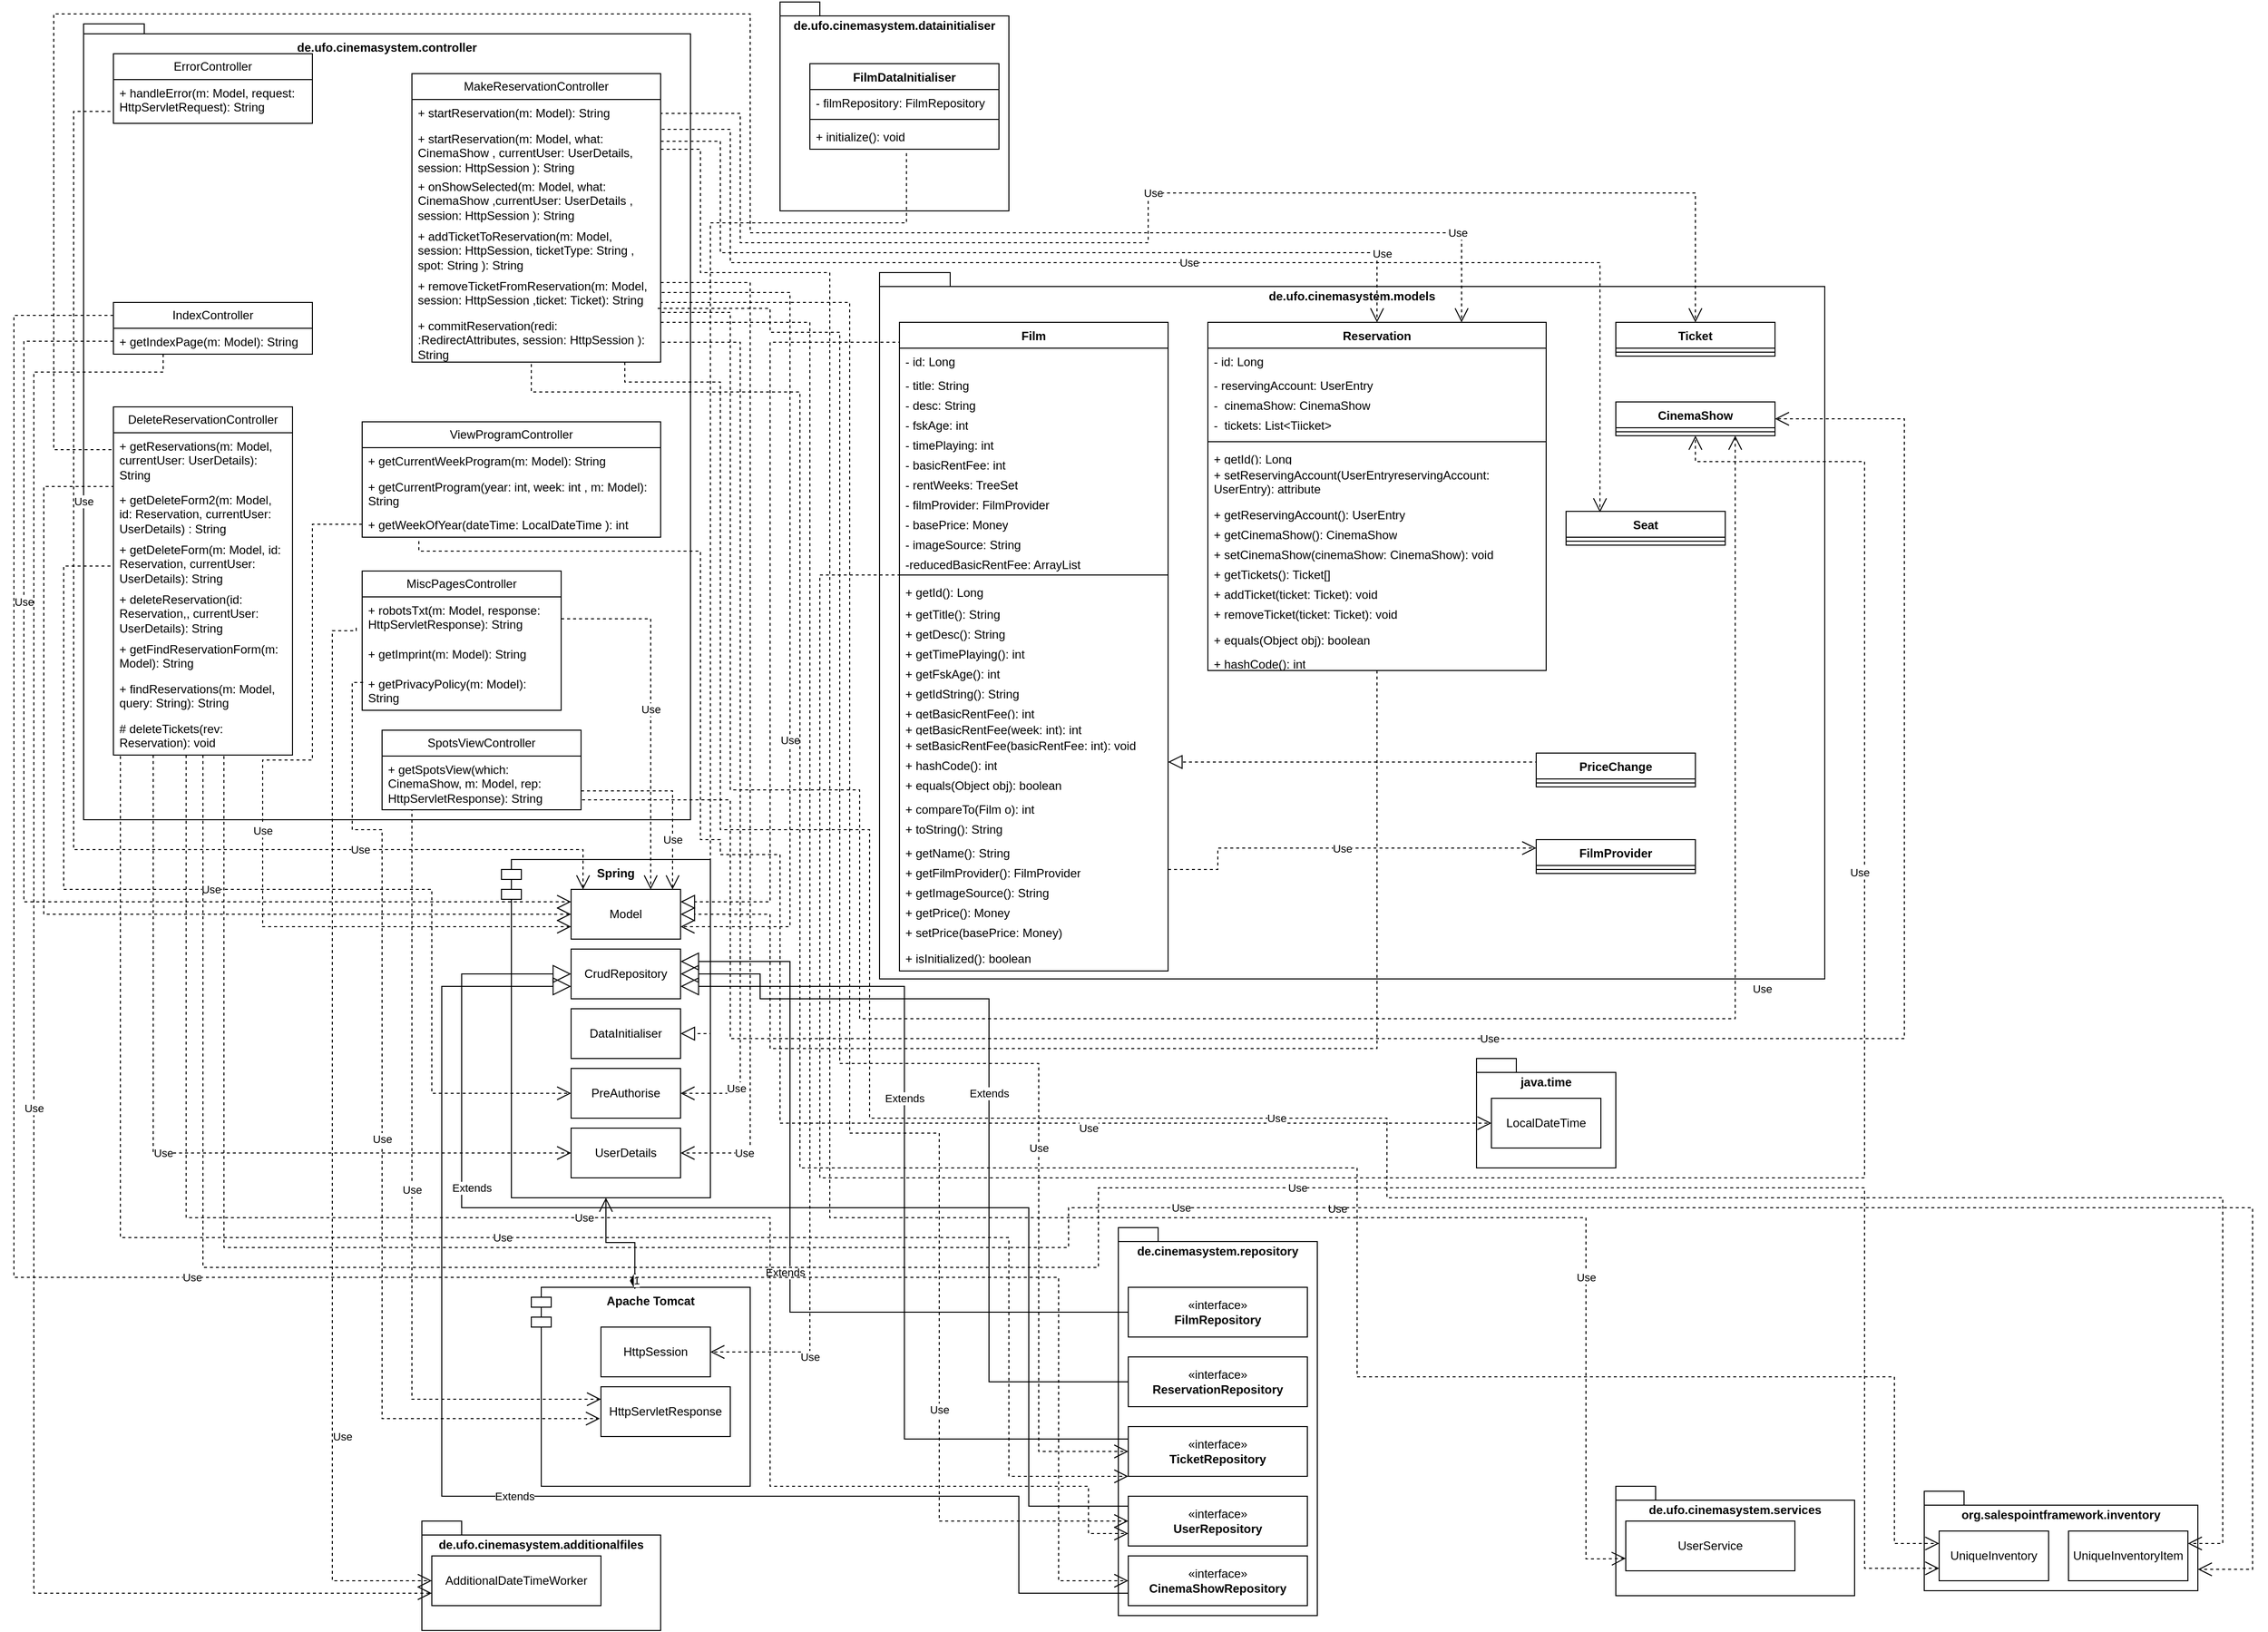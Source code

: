 <mxfile scale="1" border="0" version="24.7.3" type="device">
  <diagram name="Seite-1" id="IhkTXIfo_-wFS_k-5sz8">
    <mxGraphModel dx="1434" dy="754" grid="1" gridSize="10" guides="1" tooltips="1" connect="1" arrows="1" fold="1" page="1" pageScale="1" pageWidth="2336" pageHeight="1654" math="0" shadow="0">
      <root>
        <mxCell id="0" />
        <mxCell id="1" parent="0" />
        <mxCell id="A-yizS8SJ-F48T2tSaqv-97" value="Spring" style="shape=module;align=left;spacingLeft=20;align=center;verticalAlign=top;whiteSpace=wrap;html=1;fontStyle=1" parent="1" vertex="1">
          <mxGeometry x="510" y="870" width="210" height="340" as="geometry" />
        </mxCell>
        <mxCell id="A-yizS8SJ-F48T2tSaqv-1" value="de.ufo.cinemasystem.controller" style="shape=folder;fontStyle=1;spacingTop=10;tabWidth=50;tabHeight=10;tabPosition=left;html=1;whiteSpace=wrap;verticalAlign=top;" parent="1" vertex="1">
          <mxGeometry x="90" y="30" width="610" height="800" as="geometry" />
        </mxCell>
        <mxCell id="A-yizS8SJ-F48T2tSaqv-2" value="de.cinemasystem.repository" style="shape=folder;fontStyle=1;spacingTop=10;tabWidth=40;tabHeight=14;tabPosition=left;html=1;whiteSpace=wrap;labelPosition=center;verticalLabelPosition=middle;align=center;verticalAlign=top;" parent="1" vertex="1">
          <mxGeometry x="1130" y="1240" width="200" height="390" as="geometry" />
        </mxCell>
        <mxCell id="A-yizS8SJ-F48T2tSaqv-4" value="de.ufo.cinemasystem.datainitialiser" style="shape=folder;fontStyle=1;spacingTop=10;tabWidth=40;tabHeight=14;tabPosition=left;html=1;whiteSpace=wrap;verticalAlign=top;" parent="1" vertex="1">
          <mxGeometry x="790" y="8" width="230" height="210" as="geometry" />
        </mxCell>
        <mxCell id="A-yizS8SJ-F48T2tSaqv-5" value="de.ufo.cinemasystem.models" style="shape=folder;fontStyle=1;spacingTop=10;tabWidth=40;tabHeight=14;tabPosition=left;html=1;whiteSpace=wrap;verticalAlign=top;" parent="1" vertex="1">
          <mxGeometry x="890" y="280" width="950" height="710" as="geometry" />
        </mxCell>
        <mxCell id="A-yizS8SJ-F48T2tSaqv-6" value="&lt;div&gt;«interface»&lt;b&gt;&lt;br&gt;&lt;/b&gt;&lt;/div&gt;&lt;div&gt;&lt;b&gt;FilmRepository&lt;/b&gt;&lt;/div&gt;" style="html=1;whiteSpace=wrap;" parent="1" vertex="1">
          <mxGeometry x="1140" y="1300" width="180" height="50" as="geometry" />
        </mxCell>
        <mxCell id="A-yizS8SJ-F48T2tSaqv-7" value="«interface»&lt;br&gt;&lt;b&gt;ReservationRepository&lt;/b&gt;" style="html=1;whiteSpace=wrap;" parent="1" vertex="1">
          <mxGeometry x="1140" y="1370" width="180" height="50" as="geometry" />
        </mxCell>
        <mxCell id="A-yizS8SJ-F48T2tSaqv-8" value="Model" style="html=1;whiteSpace=wrap;" parent="1" vertex="1">
          <mxGeometry x="580" y="900" width="110" height="50" as="geometry" />
        </mxCell>
        <mxCell id="A-yizS8SJ-F48T2tSaqv-9" value="CrudRepository" style="html=1;whiteSpace=wrap;" parent="1" vertex="1">
          <mxGeometry x="580" y="960" width="110" height="50" as="geometry" />
        </mxCell>
        <mxCell id="A-yizS8SJ-F48T2tSaqv-10" value="DataInitialiser" style="html=1;whiteSpace=wrap;" parent="1" vertex="1">
          <mxGeometry x="580" y="1020" width="110" height="50" as="geometry" />
        </mxCell>
        <mxCell id="A-yizS8SJ-F48T2tSaqv-11" value="PreAuthorise" style="html=1;whiteSpace=wrap;" parent="1" vertex="1">
          <mxGeometry x="580" y="1080" width="110" height="50" as="geometry" />
        </mxCell>
        <mxCell id="A-yizS8SJ-F48T2tSaqv-12" value="Extends" style="endArrow=block;endSize=16;endFill=0;html=1;rounded=0;exitX=0;exitY=0.5;exitDx=0;exitDy=0;edgeStyle=orthogonalEdgeStyle;entryX=1;entryY=0.5;entryDx=0;entryDy=0;" parent="1" source="A-yizS8SJ-F48T2tSaqv-7" target="A-yizS8SJ-F48T2tSaqv-9" edge="1">
          <mxGeometry width="160" relative="1" as="geometry">
            <mxPoint x="1140" y="1010" as="sourcePoint" />
            <mxPoint x="780" y="983" as="targetPoint" />
            <Array as="points">
              <mxPoint x="1000" y="1395" />
              <mxPoint x="1000" y="1010" />
              <mxPoint x="770" y="1010" />
              <mxPoint x="770" y="985" />
            </Array>
          </mxGeometry>
        </mxCell>
        <mxCell id="A-yizS8SJ-F48T2tSaqv-13" value="Extends" style="endArrow=block;endSize=16;endFill=0;html=1;rounded=0;exitX=0;exitY=0.5;exitDx=0;exitDy=0;entryX=1;entryY=0.25;entryDx=0;entryDy=0;edgeStyle=orthogonalEdgeStyle;" parent="1" source="A-yizS8SJ-F48T2tSaqv-6" target="A-yizS8SJ-F48T2tSaqv-9" edge="1">
          <mxGeometry x="-0.053" y="5" width="160" relative="1" as="geometry">
            <mxPoint x="860" y="810" as="sourcePoint" />
            <mxPoint x="1020" y="810" as="targetPoint" />
            <Array as="points">
              <mxPoint x="800" y="1325" />
              <mxPoint x="800" y="973" />
            </Array>
            <mxPoint as="offset" />
          </mxGeometry>
        </mxCell>
        <mxCell id="A-yizS8SJ-F48T2tSaqv-14" value="Film" style="swimlane;fontStyle=1;align=center;verticalAlign=top;childLayout=stackLayout;horizontal=1;startSize=26;horizontalStack=0;resizeParent=1;resizeParentMax=0;resizeLast=0;collapsible=1;marginBottom=0;whiteSpace=wrap;html=1;" parent="1" vertex="1">
          <mxGeometry x="910" y="330" width="270" height="652" as="geometry" />
        </mxCell>
        <mxCell id="A-yizS8SJ-F48T2tSaqv-15" value="- id: Long" style="text;strokeColor=none;fillColor=none;align=left;verticalAlign=top;spacingLeft=4;spacingRight=4;overflow=hidden;rotatable=0;points=[[0,0.5],[1,0.5]];portConstraint=eastwest;whiteSpace=wrap;html=1;" parent="A-yizS8SJ-F48T2tSaqv-14" vertex="1">
          <mxGeometry y="26" width="270" height="24" as="geometry" />
        </mxCell>
        <mxCell id="A-yizS8SJ-F48T2tSaqv-22" value="- title: String" style="text;strokeColor=none;fillColor=none;align=left;verticalAlign=top;spacingLeft=4;spacingRight=4;overflow=hidden;rotatable=0;points=[[0,0.5],[1,0.5]];portConstraint=eastwest;whiteSpace=wrap;html=1;" parent="A-yizS8SJ-F48T2tSaqv-14" vertex="1">
          <mxGeometry y="50" width="270" height="20" as="geometry" />
        </mxCell>
        <mxCell id="A-yizS8SJ-F48T2tSaqv-23" value="- desc: String" style="text;strokeColor=none;fillColor=none;align=left;verticalAlign=top;spacingLeft=4;spacingRight=4;overflow=hidden;rotatable=0;points=[[0,0.5],[1,0.5]];portConstraint=eastwest;whiteSpace=wrap;html=1;" parent="A-yizS8SJ-F48T2tSaqv-14" vertex="1">
          <mxGeometry y="70" width="270" height="20" as="geometry" />
        </mxCell>
        <mxCell id="A-yizS8SJ-F48T2tSaqv-24" value="- fskAge: int" style="text;strokeColor=none;fillColor=none;align=left;verticalAlign=top;spacingLeft=4;spacingRight=4;overflow=hidden;rotatable=0;points=[[0,0.5],[1,0.5]];portConstraint=eastwest;whiteSpace=wrap;html=1;" parent="A-yizS8SJ-F48T2tSaqv-14" vertex="1">
          <mxGeometry y="90" width="270" height="20" as="geometry" />
        </mxCell>
        <mxCell id="A-yizS8SJ-F48T2tSaqv-25" value="- timePlaying: int" style="text;strokeColor=none;fillColor=none;align=left;verticalAlign=top;spacingLeft=4;spacingRight=4;overflow=hidden;rotatable=0;points=[[0,0.5],[1,0.5]];portConstraint=eastwest;whiteSpace=wrap;html=1;" parent="A-yizS8SJ-F48T2tSaqv-14" vertex="1">
          <mxGeometry y="110" width="270" height="20" as="geometry" />
        </mxCell>
        <mxCell id="A-yizS8SJ-F48T2tSaqv-26" value="- basicRentFee: int" style="text;strokeColor=none;fillColor=none;align=left;verticalAlign=top;spacingLeft=4;spacingRight=4;overflow=hidden;rotatable=0;points=[[0,0.5],[1,0.5]];portConstraint=eastwest;whiteSpace=wrap;html=1;" parent="A-yizS8SJ-F48T2tSaqv-14" vertex="1">
          <mxGeometry y="130" width="270" height="20" as="geometry" />
        </mxCell>
        <mxCell id="nC_b7pQH_fIijvRM3Nqv-1" value="- rentWeeks: TreeSet" style="text;strokeColor=none;fillColor=none;align=left;verticalAlign=top;spacingLeft=4;spacingRight=4;overflow=hidden;rotatable=0;points=[[0,0.5],[1,0.5]];portConstraint=eastwest;whiteSpace=wrap;html=1;" vertex="1" parent="A-yizS8SJ-F48T2tSaqv-14">
          <mxGeometry y="150" width="270" height="20" as="geometry" />
        </mxCell>
        <mxCell id="nC_b7pQH_fIijvRM3Nqv-2" value="- filmProvider: FilmProvider" style="text;strokeColor=none;fillColor=none;align=left;verticalAlign=top;spacingLeft=4;spacingRight=4;overflow=hidden;rotatable=0;points=[[0,0.5],[1,0.5]];portConstraint=eastwest;whiteSpace=wrap;html=1;" vertex="1" parent="A-yizS8SJ-F48T2tSaqv-14">
          <mxGeometry y="170" width="270" height="20" as="geometry" />
        </mxCell>
        <mxCell id="nC_b7pQH_fIijvRM3Nqv-6" value="- basePrice: Money" style="text;strokeColor=none;fillColor=none;align=left;verticalAlign=top;spacingLeft=4;spacingRight=4;overflow=hidden;rotatable=0;points=[[0,0.5],[1,0.5]];portConstraint=eastwest;whiteSpace=wrap;html=1;" vertex="1" parent="A-yizS8SJ-F48T2tSaqv-14">
          <mxGeometry y="190" width="270" height="20" as="geometry" />
        </mxCell>
        <mxCell id="nC_b7pQH_fIijvRM3Nqv-8" value="- imageSource: String" style="text;strokeColor=none;fillColor=none;align=left;verticalAlign=top;spacingLeft=4;spacingRight=4;overflow=hidden;rotatable=0;points=[[0,0.5],[1,0.5]];portConstraint=eastwest;whiteSpace=wrap;html=1;" vertex="1" parent="A-yizS8SJ-F48T2tSaqv-14">
          <mxGeometry y="210" width="270" height="20" as="geometry" />
        </mxCell>
        <mxCell id="nC_b7pQH_fIijvRM3Nqv-9" value="-reducedBasicRentFee: ArrayList" style="text;strokeColor=none;fillColor=none;align=left;verticalAlign=top;spacingLeft=4;spacingRight=4;overflow=hidden;rotatable=0;points=[[0,0.5],[1,0.5]];portConstraint=eastwest;whiteSpace=wrap;html=1;" vertex="1" parent="A-yizS8SJ-F48T2tSaqv-14">
          <mxGeometry y="230" width="270" height="20" as="geometry" />
        </mxCell>
        <mxCell id="A-yizS8SJ-F48T2tSaqv-16" value="" style="line;strokeWidth=1;fillColor=none;align=left;verticalAlign=middle;spacingTop=-1;spacingLeft=3;spacingRight=3;rotatable=0;labelPosition=right;points=[];portConstraint=eastwest;strokeColor=inherit;" parent="A-yizS8SJ-F48T2tSaqv-14" vertex="1">
          <mxGeometry y="250" width="270" height="8" as="geometry" />
        </mxCell>
        <mxCell id="A-yizS8SJ-F48T2tSaqv-17" value="+ getId(): Long" style="text;strokeColor=none;fillColor=none;align=left;verticalAlign=top;spacingLeft=4;spacingRight=4;overflow=hidden;rotatable=0;points=[[0,0.5],[1,0.5]];portConstraint=eastwest;whiteSpace=wrap;html=1;" parent="A-yizS8SJ-F48T2tSaqv-14" vertex="1">
          <mxGeometry y="258" width="270" height="22" as="geometry" />
        </mxCell>
        <mxCell id="A-yizS8SJ-F48T2tSaqv-27" value="+ getTitle(): String" style="text;strokeColor=none;fillColor=none;align=left;verticalAlign=top;spacingLeft=4;spacingRight=4;overflow=hidden;rotatable=0;points=[[0,0.5],[1,0.5]];portConstraint=eastwest;whiteSpace=wrap;html=1;" parent="A-yizS8SJ-F48T2tSaqv-14" vertex="1">
          <mxGeometry y="280" width="270" height="20" as="geometry" />
        </mxCell>
        <mxCell id="A-yizS8SJ-F48T2tSaqv-28" value="+ getDesc(): String" style="text;strokeColor=none;fillColor=none;align=left;verticalAlign=top;spacingLeft=4;spacingRight=4;overflow=hidden;rotatable=0;points=[[0,0.5],[1,0.5]];portConstraint=eastwest;whiteSpace=wrap;html=1;" parent="A-yizS8SJ-F48T2tSaqv-14" vertex="1">
          <mxGeometry y="300" width="270" height="20" as="geometry" />
        </mxCell>
        <mxCell id="A-yizS8SJ-F48T2tSaqv-29" value="+ getTimePlaying(): int" style="text;strokeColor=none;fillColor=none;align=left;verticalAlign=top;spacingLeft=4;spacingRight=4;overflow=hidden;rotatable=0;points=[[0,0.5],[1,0.5]];portConstraint=eastwest;whiteSpace=wrap;html=1;" parent="A-yizS8SJ-F48T2tSaqv-14" vertex="1">
          <mxGeometry y="320" width="270" height="20" as="geometry" />
        </mxCell>
        <mxCell id="A-yizS8SJ-F48T2tSaqv-30" value="+ getFskAge(): int" style="text;strokeColor=none;fillColor=none;align=left;verticalAlign=top;spacingLeft=4;spacingRight=4;overflow=hidden;rotatable=0;points=[[0,0.5],[1,0.5]];portConstraint=eastwest;whiteSpace=wrap;html=1;" parent="A-yizS8SJ-F48T2tSaqv-14" vertex="1">
          <mxGeometry y="340" width="270" height="20" as="geometry" />
        </mxCell>
        <mxCell id="nC_b7pQH_fIijvRM3Nqv-10" value="+ getIdString(): String" style="text;strokeColor=none;fillColor=none;align=left;verticalAlign=top;spacingLeft=4;spacingRight=4;overflow=hidden;rotatable=0;points=[[0,0.5],[1,0.5]];portConstraint=eastwest;whiteSpace=wrap;html=1;" vertex="1" parent="A-yizS8SJ-F48T2tSaqv-14">
          <mxGeometry y="360" width="270" height="20" as="geometry" />
        </mxCell>
        <mxCell id="A-yizS8SJ-F48T2tSaqv-31" value="+ getBasicRentFee(): int" style="text;strokeColor=none;fillColor=none;align=left;verticalAlign=top;spacingLeft=4;spacingRight=4;overflow=hidden;rotatable=0;points=[[0,0.5],[1,0.5]];portConstraint=eastwest;whiteSpace=wrap;html=1;" parent="A-yizS8SJ-F48T2tSaqv-14" vertex="1">
          <mxGeometry y="380" width="270" height="16" as="geometry" />
        </mxCell>
        <mxCell id="nC_b7pQH_fIijvRM3Nqv-13" value="+ getBasicRentFee(week: int): int" style="text;strokeColor=none;fillColor=none;align=left;verticalAlign=top;spacingLeft=4;spacingRight=4;overflow=hidden;rotatable=0;points=[[0,0.5],[1,0.5]];portConstraint=eastwest;whiteSpace=wrap;html=1;" vertex="1" parent="A-yizS8SJ-F48T2tSaqv-14">
          <mxGeometry y="396" width="270" height="16" as="geometry" />
        </mxCell>
        <mxCell id="A-yizS8SJ-F48T2tSaqv-32" value="+ setBasicRentFee(basicRentFee: int): void" style="text;strokeColor=none;fillColor=none;align=left;verticalAlign=top;spacingLeft=4;spacingRight=4;overflow=hidden;rotatable=0;points=[[0,0.5],[1,0.5]];portConstraint=eastwest;whiteSpace=wrap;html=1;" parent="A-yizS8SJ-F48T2tSaqv-14" vertex="1">
          <mxGeometry y="412" width="270" height="20" as="geometry" />
        </mxCell>
        <mxCell id="A-yizS8SJ-F48T2tSaqv-33" value="+ hashCode(): int" style="text;strokeColor=none;fillColor=none;align=left;verticalAlign=top;spacingLeft=4;spacingRight=4;overflow=hidden;rotatable=0;points=[[0,0.5],[1,0.5]];portConstraint=eastwest;whiteSpace=wrap;html=1;" parent="A-yizS8SJ-F48T2tSaqv-14" vertex="1">
          <mxGeometry y="432" width="270" height="20" as="geometry" />
        </mxCell>
        <mxCell id="A-yizS8SJ-F48T2tSaqv-34" value="+ equals(Object obj): boolean" style="text;strokeColor=none;fillColor=none;align=left;verticalAlign=top;spacingLeft=4;spacingRight=4;overflow=hidden;rotatable=0;points=[[0,0.5],[1,0.5]];portConstraint=eastwest;whiteSpace=wrap;html=1;" parent="A-yizS8SJ-F48T2tSaqv-14" vertex="1">
          <mxGeometry y="452" width="270" height="24" as="geometry" />
        </mxCell>
        <mxCell id="A-yizS8SJ-F48T2tSaqv-35" value="+ compareTo(Film o): int" style="text;strokeColor=none;fillColor=none;align=left;verticalAlign=top;spacingLeft=4;spacingRight=4;overflow=hidden;rotatable=0;points=[[0,0.5],[1,0.5]];portConstraint=eastwest;whiteSpace=wrap;html=1;" parent="A-yizS8SJ-F48T2tSaqv-14" vertex="1">
          <mxGeometry y="476" width="270" height="20" as="geometry" />
        </mxCell>
        <mxCell id="A-yizS8SJ-F48T2tSaqv-36" value="+ toString(): String" style="text;strokeColor=none;fillColor=none;align=left;verticalAlign=top;spacingLeft=4;spacingRight=4;overflow=hidden;rotatable=0;points=[[0,0.5],[1,0.5]];portConstraint=eastwest;whiteSpace=wrap;html=1;" parent="A-yizS8SJ-F48T2tSaqv-14" vertex="1">
          <mxGeometry y="496" width="270" height="24" as="geometry" />
        </mxCell>
        <mxCell id="nC_b7pQH_fIijvRM3Nqv-11" value="+ getName(): String" style="text;strokeColor=none;fillColor=none;align=left;verticalAlign=top;spacingLeft=4;spacingRight=4;overflow=hidden;rotatable=0;points=[[0,0.5],[1,0.5]];portConstraint=eastwest;whiteSpace=wrap;html=1;" vertex="1" parent="A-yizS8SJ-F48T2tSaqv-14">
          <mxGeometry y="520" width="270" height="20" as="geometry" />
        </mxCell>
        <mxCell id="nC_b7pQH_fIijvRM3Nqv-12" value="+ getFilmProvider(): FilmProvider" style="text;strokeColor=none;fillColor=none;align=left;verticalAlign=top;spacingLeft=4;spacingRight=4;overflow=hidden;rotatable=0;points=[[0,0.5],[1,0.5]];portConstraint=eastwest;whiteSpace=wrap;html=1;" vertex="1" parent="A-yizS8SJ-F48T2tSaqv-14">
          <mxGeometry y="540" width="270" height="20" as="geometry" />
        </mxCell>
        <mxCell id="nC_b7pQH_fIijvRM3Nqv-14" value="+ getImageSource(): String" style="text;strokeColor=none;fillColor=none;align=left;verticalAlign=top;spacingLeft=4;spacingRight=4;overflow=hidden;rotatable=0;points=[[0,0.5],[1,0.5]];portConstraint=eastwest;whiteSpace=wrap;html=1;" vertex="1" parent="A-yizS8SJ-F48T2tSaqv-14">
          <mxGeometry y="560" width="270" height="20" as="geometry" />
        </mxCell>
        <mxCell id="nC_b7pQH_fIijvRM3Nqv-15" value="+ getPrice(): Money" style="text;strokeColor=none;fillColor=none;align=left;verticalAlign=top;spacingLeft=4;spacingRight=4;overflow=hidden;rotatable=0;points=[[0,0.5],[1,0.5]];portConstraint=eastwest;whiteSpace=wrap;html=1;" vertex="1" parent="A-yizS8SJ-F48T2tSaqv-14">
          <mxGeometry y="580" width="270" height="20" as="geometry" />
        </mxCell>
        <mxCell id="nC_b7pQH_fIijvRM3Nqv-16" value="+ setPrice(basePrice: Money)" style="text;strokeColor=none;fillColor=none;align=left;verticalAlign=top;spacingLeft=4;spacingRight=4;overflow=hidden;rotatable=0;points=[[0,0.5],[1,0.5]];portConstraint=eastwest;whiteSpace=wrap;html=1;" vertex="1" parent="A-yizS8SJ-F48T2tSaqv-14">
          <mxGeometry y="600" width="270" height="26" as="geometry" />
        </mxCell>
        <mxCell id="nC_b7pQH_fIijvRM3Nqv-18" value="+ isInitialized(): boolean" style="text;strokeColor=none;fillColor=none;align=left;verticalAlign=top;spacingLeft=4;spacingRight=4;overflow=hidden;rotatable=0;points=[[0,0.5],[1,0.5]];portConstraint=eastwest;whiteSpace=wrap;html=1;" vertex="1" parent="A-yizS8SJ-F48T2tSaqv-14">
          <mxGeometry y="626" width="270" height="26" as="geometry" />
        </mxCell>
        <mxCell id="A-yizS8SJ-F48T2tSaqv-18" value="Reservation" style="swimlane;fontStyle=1;align=center;verticalAlign=top;childLayout=stackLayout;horizontal=1;startSize=26;horizontalStack=0;resizeParent=1;resizeParentMax=0;resizeLast=0;collapsible=1;marginBottom=0;whiteSpace=wrap;html=1;" parent="1" vertex="1">
          <mxGeometry x="1220" y="330" width="340" height="350" as="geometry" />
        </mxCell>
        <mxCell id="A-yizS8SJ-F48T2tSaqv-19" value="- id: Long" style="text;strokeColor=none;fillColor=none;align=left;verticalAlign=top;spacingLeft=4;spacingRight=4;overflow=hidden;rotatable=0;points=[[0,0.5],[1,0.5]];portConstraint=eastwest;whiteSpace=wrap;html=1;" parent="A-yizS8SJ-F48T2tSaqv-18" vertex="1">
          <mxGeometry y="26" width="340" height="24" as="geometry" />
        </mxCell>
        <mxCell id="A-yizS8SJ-F48T2tSaqv-39" value="- reservingAccount: UserEntry" style="text;strokeColor=none;fillColor=none;align=left;verticalAlign=top;spacingLeft=4;spacingRight=4;overflow=hidden;rotatable=0;points=[[0,0.5],[1,0.5]];portConstraint=eastwest;whiteSpace=wrap;html=1;" parent="A-yizS8SJ-F48T2tSaqv-18" vertex="1">
          <mxGeometry y="50" width="340" height="20" as="geometry" />
        </mxCell>
        <mxCell id="A-yizS8SJ-F48T2tSaqv-40" value="-&amp;nbsp; cinemaShow: CinemaShow" style="text;strokeColor=none;fillColor=none;align=left;verticalAlign=top;spacingLeft=4;spacingRight=4;overflow=hidden;rotatable=0;points=[[0,0.5],[1,0.5]];portConstraint=eastwest;whiteSpace=wrap;html=1;" parent="A-yizS8SJ-F48T2tSaqv-18" vertex="1">
          <mxGeometry y="70" width="340" height="20" as="geometry" />
        </mxCell>
        <mxCell id="A-yizS8SJ-F48T2tSaqv-41" value="-&amp;nbsp; tickets: List&amp;lt;Tiicket&amp;gt;" style="text;strokeColor=none;fillColor=none;align=left;verticalAlign=top;spacingLeft=4;spacingRight=4;overflow=hidden;rotatable=0;points=[[0,0.5],[1,0.5]];portConstraint=eastwest;whiteSpace=wrap;html=1;" parent="A-yizS8SJ-F48T2tSaqv-18" vertex="1">
          <mxGeometry y="90" width="340" height="26" as="geometry" />
        </mxCell>
        <mxCell id="A-yizS8SJ-F48T2tSaqv-20" value="" style="line;strokeWidth=1;fillColor=none;align=left;verticalAlign=middle;spacingTop=-1;spacingLeft=3;spacingRight=3;rotatable=0;labelPosition=right;points=[];portConstraint=eastwest;strokeColor=inherit;" parent="A-yizS8SJ-F48T2tSaqv-18" vertex="1">
          <mxGeometry y="116" width="340" height="8" as="geometry" />
        </mxCell>
        <mxCell id="A-yizS8SJ-F48T2tSaqv-21" value="+ getId(): Long" style="text;strokeColor=none;fillColor=none;align=left;verticalAlign=top;spacingLeft=4;spacingRight=4;overflow=hidden;rotatable=0;points=[[0,0.5],[1,0.5]];portConstraint=eastwest;whiteSpace=wrap;html=1;" parent="A-yizS8SJ-F48T2tSaqv-18" vertex="1">
          <mxGeometry y="124" width="340" height="16" as="geometry" />
        </mxCell>
        <mxCell id="A-yizS8SJ-F48T2tSaqv-43" value="+ setReservingAccount(UserEntryreservingAccount: UserEntry): attribute" style="text;strokeColor=none;fillColor=none;align=left;verticalAlign=top;spacingLeft=4;spacingRight=4;overflow=hidden;rotatable=0;points=[[0,0.5],[1,0.5]];portConstraint=eastwest;whiteSpace=wrap;html=1;" parent="A-yizS8SJ-F48T2tSaqv-18" vertex="1">
          <mxGeometry y="140" width="340" height="40" as="geometry" />
        </mxCell>
        <mxCell id="A-yizS8SJ-F48T2tSaqv-42" value="+ getReservingAccount(): UserEntry" style="text;strokeColor=none;fillColor=none;align=left;verticalAlign=top;spacingLeft=4;spacingRight=4;overflow=hidden;rotatable=0;points=[[0,0.5],[1,0.5]];portConstraint=eastwest;whiteSpace=wrap;html=1;" parent="A-yizS8SJ-F48T2tSaqv-18" vertex="1">
          <mxGeometry y="180" width="340" height="20" as="geometry" />
        </mxCell>
        <mxCell id="A-yizS8SJ-F48T2tSaqv-44" value="+ getCinemaShow(): CinemaShow" style="text;strokeColor=none;fillColor=none;align=left;verticalAlign=top;spacingLeft=4;spacingRight=4;overflow=hidden;rotatable=0;points=[[0,0.5],[1,0.5]];portConstraint=eastwest;whiteSpace=wrap;html=1;" parent="A-yizS8SJ-F48T2tSaqv-18" vertex="1">
          <mxGeometry y="200" width="340" height="20" as="geometry" />
        </mxCell>
        <mxCell id="A-yizS8SJ-F48T2tSaqv-45" value="+ setCinemaShow(cinemaShow: CinemaShow): void" style="text;strokeColor=none;fillColor=none;align=left;verticalAlign=top;spacingLeft=4;spacingRight=4;overflow=hidden;rotatable=0;points=[[0,0.5],[1,0.5]];portConstraint=eastwest;whiteSpace=wrap;html=1;" parent="A-yizS8SJ-F48T2tSaqv-18" vertex="1">
          <mxGeometry y="220" width="340" height="20" as="geometry" />
        </mxCell>
        <mxCell id="A-yizS8SJ-F48T2tSaqv-46" value="+ getTickets(): Ticket[]" style="text;strokeColor=none;fillColor=none;align=left;verticalAlign=top;spacingLeft=4;spacingRight=4;overflow=hidden;rotatable=0;points=[[0,0.5],[1,0.5]];portConstraint=eastwest;whiteSpace=wrap;html=1;" parent="A-yizS8SJ-F48T2tSaqv-18" vertex="1">
          <mxGeometry y="240" width="340" height="20" as="geometry" />
        </mxCell>
        <mxCell id="A-yizS8SJ-F48T2tSaqv-47" value="+ addTicket(ticket: Ticket): void" style="text;strokeColor=none;fillColor=none;align=left;verticalAlign=top;spacingLeft=4;spacingRight=4;overflow=hidden;rotatable=0;points=[[0,0.5],[1,0.5]];portConstraint=eastwest;whiteSpace=wrap;html=1;" parent="A-yizS8SJ-F48T2tSaqv-18" vertex="1">
          <mxGeometry y="260" width="340" height="20" as="geometry" />
        </mxCell>
        <mxCell id="A-yizS8SJ-F48T2tSaqv-48" value="+ removeTicket(ticket: Ticket): void" style="text;strokeColor=none;fillColor=none;align=left;verticalAlign=top;spacingLeft=4;spacingRight=4;overflow=hidden;rotatable=0;points=[[0,0.5],[1,0.5]];portConstraint=eastwest;whiteSpace=wrap;html=1;" parent="A-yizS8SJ-F48T2tSaqv-18" vertex="1">
          <mxGeometry y="280" width="340" height="26" as="geometry" />
        </mxCell>
        <mxCell id="A-yizS8SJ-F48T2tSaqv-50" value="+ equals(Object obj): boolean" style="text;strokeColor=none;fillColor=none;align=left;verticalAlign=top;spacingLeft=4;spacingRight=4;overflow=hidden;rotatable=0;points=[[0,0.5],[1,0.5]];portConstraint=eastwest;whiteSpace=wrap;html=1;" parent="A-yizS8SJ-F48T2tSaqv-18" vertex="1">
          <mxGeometry y="306" width="340" height="24" as="geometry" />
        </mxCell>
        <mxCell id="A-yizS8SJ-F48T2tSaqv-49" value="+ hashCode(): int" style="text;strokeColor=none;fillColor=none;align=left;verticalAlign=top;spacingLeft=4;spacingRight=4;overflow=hidden;rotatable=0;points=[[0,0.5],[1,0.5]];portConstraint=eastwest;whiteSpace=wrap;html=1;" parent="A-yizS8SJ-F48T2tSaqv-18" vertex="1">
          <mxGeometry y="330" width="340" height="20" as="geometry" />
        </mxCell>
        <mxCell id="A-yizS8SJ-F48T2tSaqv-38" value="" style="endArrow=block;dashed=1;endFill=0;endSize=12;html=1;rounded=0;exitX=0;exitY=0.052;exitDx=0;exitDy=0;exitPerimeter=0;entryX=1;entryY=0.25;entryDx=0;entryDy=0;edgeStyle=orthogonalEdgeStyle;" parent="1" source="A-yizS8SJ-F48T2tSaqv-14" target="A-yizS8SJ-F48T2tSaqv-8" edge="1">
          <mxGeometry width="160" relative="1" as="geometry">
            <mxPoint x="780" y="610" as="sourcePoint" />
            <mxPoint x="940" y="610" as="targetPoint" />
            <Array as="points">
              <mxPoint x="780" y="350" />
              <mxPoint x="780" y="913" />
            </Array>
          </mxGeometry>
        </mxCell>
        <mxCell id="A-yizS8SJ-F48T2tSaqv-52" value="" style="endArrow=block;dashed=1;endFill=0;endSize=12;html=1;rounded=0;exitX=0.5;exitY=1;exitDx=0;exitDy=0;entryX=1;entryY=0.5;entryDx=0;entryDy=0;edgeStyle=orthogonalEdgeStyle;" parent="1" source="A-yizS8SJ-F48T2tSaqv-18" target="A-yizS8SJ-F48T2tSaqv-8" edge="1">
          <mxGeometry width="160" relative="1" as="geometry">
            <mxPoint x="1490" y="790" as="sourcePoint" />
            <mxPoint x="1650" y="790" as="targetPoint" />
            <Array as="points">
              <mxPoint x="1390" y="1060" />
              <mxPoint x="780" y="1060" />
              <mxPoint x="780" y="925" />
            </Array>
          </mxGeometry>
        </mxCell>
        <mxCell id="A-yizS8SJ-F48T2tSaqv-53" value="FilmDataInitialiser" style="swimlane;fontStyle=1;align=center;verticalAlign=top;childLayout=stackLayout;horizontal=1;startSize=26;horizontalStack=0;resizeParent=1;resizeParentMax=0;resizeLast=0;collapsible=1;marginBottom=0;whiteSpace=wrap;html=1;" parent="1" vertex="1">
          <mxGeometry x="820" y="70" width="190" height="86" as="geometry" />
        </mxCell>
        <mxCell id="A-yizS8SJ-F48T2tSaqv-54" value="- filmRepository: FilmRepository" style="text;strokeColor=none;fillColor=none;align=left;verticalAlign=top;spacingLeft=4;spacingRight=4;overflow=hidden;rotatable=0;points=[[0,0.5],[1,0.5]];portConstraint=eastwest;whiteSpace=wrap;html=1;" parent="A-yizS8SJ-F48T2tSaqv-53" vertex="1">
          <mxGeometry y="26" width="190" height="26" as="geometry" />
        </mxCell>
        <mxCell id="A-yizS8SJ-F48T2tSaqv-55" value="" style="line;strokeWidth=1;fillColor=none;align=left;verticalAlign=middle;spacingTop=-1;spacingLeft=3;spacingRight=3;rotatable=0;labelPosition=right;points=[];portConstraint=eastwest;strokeColor=inherit;" parent="A-yizS8SJ-F48T2tSaqv-53" vertex="1">
          <mxGeometry y="52" width="190" height="8" as="geometry" />
        </mxCell>
        <mxCell id="A-yizS8SJ-F48T2tSaqv-56" value="+ initialize(): void" style="text;strokeColor=none;fillColor=none;align=left;verticalAlign=top;spacingLeft=4;spacingRight=4;overflow=hidden;rotatable=0;points=[[0,0.5],[1,0.5]];portConstraint=eastwest;whiteSpace=wrap;html=1;" parent="A-yizS8SJ-F48T2tSaqv-53" vertex="1">
          <mxGeometry y="60" width="190" height="26" as="geometry" />
        </mxCell>
        <mxCell id="A-yizS8SJ-F48T2tSaqv-57" value="" style="endArrow=block;dashed=1;endFill=0;endSize=12;html=1;rounded=0;exitX=0.511;exitY=1.154;exitDx=0;exitDy=0;exitPerimeter=0;entryX=1;entryY=0.5;entryDx=0;entryDy=0;edgeStyle=orthogonalEdgeStyle;" parent="1" source="A-yizS8SJ-F48T2tSaqv-56" target="A-yizS8SJ-F48T2tSaqv-10" edge="1">
          <mxGeometry width="160" relative="1" as="geometry">
            <mxPoint x="590" y="170" as="sourcePoint" />
            <mxPoint x="750" y="170" as="targetPoint" />
            <Array as="points">
              <mxPoint x="917" y="230" />
              <mxPoint x="720" y="230" />
              <mxPoint x="720" y="1045" />
            </Array>
          </mxGeometry>
        </mxCell>
        <mxCell id="A-yizS8SJ-F48T2tSaqv-58" value="IndexController" style="swimlane;fontStyle=0;childLayout=stackLayout;horizontal=1;startSize=26;fillColor=none;horizontalStack=0;resizeParent=1;resizeParentMax=0;resizeLast=0;collapsible=1;marginBottom=0;whiteSpace=wrap;html=1;" parent="1" vertex="1">
          <mxGeometry x="120" y="310" width="200" height="52" as="geometry" />
        </mxCell>
        <mxCell id="A-yizS8SJ-F48T2tSaqv-59" value="+ getIndexPage(m: Model): String" style="text;strokeColor=none;fillColor=none;align=left;verticalAlign=top;spacingLeft=4;spacingRight=4;overflow=hidden;rotatable=0;points=[[0,0.5],[1,0.5]];portConstraint=eastwest;whiteSpace=wrap;html=1;" parent="A-yizS8SJ-F48T2tSaqv-58" vertex="1">
          <mxGeometry y="26" width="200" height="26" as="geometry" />
        </mxCell>
        <mxCell id="A-yizS8SJ-F48T2tSaqv-62" value="Use" style="endArrow=open;endSize=12;dashed=1;html=1;rounded=0;exitX=0;exitY=0.5;exitDx=0;exitDy=0;entryX=0;entryY=0.25;entryDx=0;entryDy=0;edgeStyle=orthogonalEdgeStyle;" parent="1" source="A-yizS8SJ-F48T2tSaqv-59" target="A-yizS8SJ-F48T2tSaqv-8" edge="1">
          <mxGeometry x="-0.416" width="160" relative="1" as="geometry">
            <mxPoint x="150" y="510" as="sourcePoint" />
            <mxPoint x="310" y="510" as="targetPoint" />
            <Array as="points">
              <mxPoint x="30" y="349" />
              <mxPoint x="30" y="913" />
            </Array>
            <mxPoint as="offset" />
          </mxGeometry>
        </mxCell>
        <mxCell id="A-yizS8SJ-F48T2tSaqv-63" value="MakeReservationController" style="swimlane;fontStyle=0;childLayout=stackLayout;horizontal=1;startSize=26;fillColor=none;horizontalStack=0;resizeParent=1;resizeParentMax=0;resizeLast=0;collapsible=1;marginBottom=0;whiteSpace=wrap;html=1;" parent="1" vertex="1">
          <mxGeometry x="420" y="80" width="250" height="290" as="geometry" />
        </mxCell>
        <mxCell id="A-yizS8SJ-F48T2tSaqv-64" value="+ startReservation(m: Model): String " style="text;strokeColor=none;fillColor=none;align=left;verticalAlign=top;spacingLeft=4;spacingRight=4;overflow=hidden;rotatable=0;points=[[0,0.5],[1,0.5]];portConstraint=eastwest;whiteSpace=wrap;html=1;" parent="A-yizS8SJ-F48T2tSaqv-63" vertex="1">
          <mxGeometry y="26" width="250" height="26" as="geometry" />
        </mxCell>
        <mxCell id="A-yizS8SJ-F48T2tSaqv-65" value="+ startReservation(m: Model, what: CinemaShow , currentUser: UserDetails, session: HttpSession ): String " style="text;strokeColor=none;fillColor=none;align=left;verticalAlign=top;spacingLeft=4;spacingRight=4;overflow=hidden;rotatable=0;points=[[0,0.5],[1,0.5]];portConstraint=eastwest;whiteSpace=wrap;html=1;" parent="A-yizS8SJ-F48T2tSaqv-63" vertex="1">
          <mxGeometry y="52" width="250" height="48" as="geometry" />
        </mxCell>
        <mxCell id="A-yizS8SJ-F48T2tSaqv-66" value="+ onShowSelected(m: Model, what: CinemaShow ,currentUser: UserDetails , session: HttpSession ): String " style="text;strokeColor=none;fillColor=none;align=left;verticalAlign=top;spacingLeft=4;spacingRight=4;overflow=hidden;rotatable=0;points=[[0,0.5],[1,0.5]];portConstraint=eastwest;whiteSpace=wrap;html=1;" parent="A-yizS8SJ-F48T2tSaqv-63" vertex="1">
          <mxGeometry y="100" width="250" height="50" as="geometry" />
        </mxCell>
        <mxCell id="A-yizS8SJ-F48T2tSaqv-67" value="+ addTicketToReservation(m: Model,&amp;nbsp; session: HttpSession, ticketType: String , spot: String ): String" style="text;strokeColor=none;fillColor=none;align=left;verticalAlign=top;spacingLeft=4;spacingRight=4;overflow=hidden;rotatable=0;points=[[0,0.5],[1,0.5]];portConstraint=eastwest;whiteSpace=wrap;html=1;" parent="A-yizS8SJ-F48T2tSaqv-63" vertex="1">
          <mxGeometry y="150" width="250" height="50" as="geometry" />
        </mxCell>
        <mxCell id="A-yizS8SJ-F48T2tSaqv-68" value="+ removeTicketFromReservation(m: Model, session: HttpSession ,ticket: Ticket): String" style="text;strokeColor=none;fillColor=none;align=left;verticalAlign=top;spacingLeft=4;spacingRight=4;overflow=hidden;rotatable=0;points=[[0,0.5],[1,0.5]];portConstraint=eastwest;whiteSpace=wrap;html=1;" parent="A-yizS8SJ-F48T2tSaqv-63" vertex="1">
          <mxGeometry y="200" width="250" height="40" as="geometry" />
        </mxCell>
        <mxCell id="A-yizS8SJ-F48T2tSaqv-69" value="+ commitReservation(redi: :RedirectAttributes, session: HttpSession ): String " style="text;strokeColor=none;fillColor=none;align=left;verticalAlign=top;spacingLeft=4;spacingRight=4;overflow=hidden;rotatable=0;points=[[0,0.5],[1,0.5]];portConstraint=eastwest;whiteSpace=wrap;html=1;" parent="A-yizS8SJ-F48T2tSaqv-63" vertex="1">
          <mxGeometry y="240" width="250" height="50" as="geometry" />
        </mxCell>
        <mxCell id="A-yizS8SJ-F48T2tSaqv-70" value="DeleteReservationController" style="swimlane;fontStyle=0;childLayout=stackLayout;horizontal=1;startSize=26;fillColor=none;horizontalStack=0;resizeParent=1;resizeParentMax=0;resizeLast=0;collapsible=1;marginBottom=0;whiteSpace=wrap;html=1;" parent="1" vertex="1">
          <mxGeometry x="120" y="415" width="180" height="350" as="geometry" />
        </mxCell>
        <mxCell id="A-yizS8SJ-F48T2tSaqv-71" value="+ getReservations(m: Model, currentUser: UserDetails): String" style="text;strokeColor=none;fillColor=none;align=left;verticalAlign=top;spacingLeft=4;spacingRight=4;overflow=hidden;rotatable=0;points=[[0,0.5],[1,0.5]];portConstraint=eastwest;whiteSpace=wrap;html=1;" parent="A-yizS8SJ-F48T2tSaqv-70" vertex="1">
          <mxGeometry y="26" width="180" height="54" as="geometry" />
        </mxCell>
        <mxCell id="A-yizS8SJ-F48T2tSaqv-72" value="+ getDeleteForm2(m: Model,&amp;nbsp; id: Reservation, currentUser: UserDetails) : String " style="text;strokeColor=none;fillColor=none;align=left;verticalAlign=top;spacingLeft=4;spacingRight=4;overflow=hidden;rotatable=0;points=[[0,0.5],[1,0.5]];portConstraint=eastwest;whiteSpace=wrap;html=1;" parent="A-yizS8SJ-F48T2tSaqv-70" vertex="1">
          <mxGeometry y="80" width="180" height="50" as="geometry" />
        </mxCell>
        <mxCell id="A-yizS8SJ-F48T2tSaqv-73" value="+ getDeleteForm(m: Model, id: Reservation, currentUser: UserDetails): String " style="text;strokeColor=none;fillColor=none;align=left;verticalAlign=top;spacingLeft=4;spacingRight=4;overflow=hidden;rotatable=0;points=[[0,0.5],[1,0.5]];portConstraint=eastwest;whiteSpace=wrap;html=1;" parent="A-yizS8SJ-F48T2tSaqv-70" vertex="1">
          <mxGeometry y="130" width="180" height="50" as="geometry" />
        </mxCell>
        <mxCell id="A-yizS8SJ-F48T2tSaqv-75" value="+ deleteReservation(id: Reservation,, currentUser: UserDetails): String " style="text;strokeColor=none;fillColor=none;align=left;verticalAlign=top;spacingLeft=4;spacingRight=4;overflow=hidden;rotatable=0;points=[[0,0.5],[1,0.5]];portConstraint=eastwest;whiteSpace=wrap;html=1;" parent="A-yizS8SJ-F48T2tSaqv-70" vertex="1">
          <mxGeometry y="180" width="180" height="50" as="geometry" />
        </mxCell>
        <mxCell id="F4UjpxyWK9W-X3rY0IgK-1" value="+ getFindReservationForm(m: Model): String " style="text;strokeColor=none;fillColor=none;align=left;verticalAlign=top;spacingLeft=4;spacingRight=4;overflow=hidden;rotatable=0;points=[[0,0.5],[1,0.5]];portConstraint=eastwest;whiteSpace=wrap;html=1;" parent="A-yizS8SJ-F48T2tSaqv-70" vertex="1">
          <mxGeometry y="230" width="180" height="40" as="geometry" />
        </mxCell>
        <mxCell id="F4UjpxyWK9W-X3rY0IgK-2" value="+ findReservations(m: Model, query: String): String " style="text;strokeColor=none;fillColor=none;align=left;verticalAlign=top;spacingLeft=4;spacingRight=4;overflow=hidden;rotatable=0;points=[[0,0.5],[1,0.5]];portConstraint=eastwest;whiteSpace=wrap;html=1;" parent="A-yizS8SJ-F48T2tSaqv-70" vertex="1">
          <mxGeometry y="270" width="180" height="40" as="geometry" />
        </mxCell>
        <mxCell id="F4UjpxyWK9W-X3rY0IgK-3" value="# deleteTickets(rev: Reservation): void" style="text;strokeColor=none;fillColor=none;align=left;verticalAlign=top;spacingLeft=4;spacingRight=4;overflow=hidden;rotatable=0;points=[[0,0.5],[1,0.5]];portConstraint=eastwest;whiteSpace=wrap;html=1;" parent="A-yizS8SJ-F48T2tSaqv-70" vertex="1">
          <mxGeometry y="310" width="180" height="40" as="geometry" />
        </mxCell>
        <mxCell id="A-yizS8SJ-F48T2tSaqv-74" value="Use" style="endArrow=open;endSize=12;dashed=1;html=1;rounded=0;exitX=1;exitY=0.5;exitDx=0;exitDy=0;entryX=1;entryY=0.75;entryDx=0;entryDy=0;edgeStyle=orthogonalEdgeStyle;" parent="1" source="A-yizS8SJ-F48T2tSaqv-66" target="A-yizS8SJ-F48T2tSaqv-8" edge="1">
          <mxGeometry x="0.388" width="160" relative="1" as="geometry">
            <mxPoint x="780" y="460" as="sourcePoint" />
            <mxPoint x="940" y="460" as="targetPoint" />
            <Array as="points">
              <mxPoint x="670" y="300" />
              <mxPoint x="800" y="300" />
              <mxPoint x="800" y="938" />
            </Array>
            <mxPoint as="offset" />
          </mxGeometry>
        </mxCell>
        <mxCell id="A-yizS8SJ-F48T2tSaqv-76" value="ViewProgramController" style="swimlane;fontStyle=0;childLayout=stackLayout;horizontal=1;startSize=26;fillColor=none;horizontalStack=0;resizeParent=1;resizeParentMax=0;resizeLast=0;collapsible=1;marginBottom=0;whiteSpace=wrap;html=1;" parent="1" vertex="1">
          <mxGeometry x="370" y="430" width="300" height="116" as="geometry" />
        </mxCell>
        <mxCell id="A-yizS8SJ-F48T2tSaqv-77" value="+ getCurrentWeekProgram(m: Model): String " style="text;strokeColor=none;fillColor=none;align=left;verticalAlign=top;spacingLeft=4;spacingRight=4;overflow=hidden;rotatable=0;points=[[0,0.5],[1,0.5]];portConstraint=eastwest;whiteSpace=wrap;html=1;" parent="A-yizS8SJ-F48T2tSaqv-76" vertex="1">
          <mxGeometry y="26" width="300" height="26" as="geometry" />
        </mxCell>
        <mxCell id="A-yizS8SJ-F48T2tSaqv-78" value="+ getCurrentProgram(year: int, week: int , m: Model): String " style="text;strokeColor=none;fillColor=none;align=left;verticalAlign=top;spacingLeft=4;spacingRight=4;overflow=hidden;rotatable=0;points=[[0,0.5],[1,0.5]];portConstraint=eastwest;whiteSpace=wrap;html=1;" parent="A-yizS8SJ-F48T2tSaqv-76" vertex="1">
          <mxGeometry y="52" width="300" height="38" as="geometry" />
        </mxCell>
        <mxCell id="A-yizS8SJ-F48T2tSaqv-79" value="+ getWeekOfYear(dateTime: LocalDateTime ): int" style="text;strokeColor=none;fillColor=none;align=left;verticalAlign=top;spacingLeft=4;spacingRight=4;overflow=hidden;rotatable=0;points=[[0,0.5],[1,0.5]];portConstraint=eastwest;whiteSpace=wrap;html=1;" parent="A-yizS8SJ-F48T2tSaqv-76" vertex="1">
          <mxGeometry y="90" width="300" height="26" as="geometry" />
        </mxCell>
        <mxCell id="A-yizS8SJ-F48T2tSaqv-80" value="Use" style="endArrow=open;endSize=12;dashed=1;html=1;rounded=0;exitX=0;exitY=0.5;exitDx=0;exitDy=0;entryX=0;entryY=0.5;entryDx=0;entryDy=0;edgeStyle=orthogonalEdgeStyle;" parent="1" source="A-yizS8SJ-F48T2tSaqv-72" target="A-yizS8SJ-F48T2tSaqv-8" edge="1">
          <mxGeometry x="-0.896" y="15" width="160" relative="1" as="geometry">
            <mxPoint x="120" y="870" as="sourcePoint" />
            <mxPoint x="280" y="870" as="targetPoint" />
            <Array as="points">
              <mxPoint x="50" y="495" />
              <mxPoint x="50" y="925" />
            </Array>
            <mxPoint as="offset" />
          </mxGeometry>
        </mxCell>
        <mxCell id="A-yizS8SJ-F48T2tSaqv-81" value="Use" style="endArrow=open;endSize=12;dashed=1;html=1;rounded=0;entryX=0;entryY=0.75;entryDx=0;entryDy=0;edgeStyle=orthogonalEdgeStyle;" parent="1" source="A-yizS8SJ-F48T2tSaqv-79" target="A-yizS8SJ-F48T2tSaqv-8" edge="1">
          <mxGeometry width="160" relative="1" as="geometry">
            <mxPoint x="120" y="960" as="sourcePoint" />
            <mxPoint x="280" y="960" as="targetPoint" />
            <Array as="points">
              <mxPoint x="320" y="533" />
              <mxPoint x="320" y="770" />
              <mxPoint x="270" y="770" />
              <mxPoint x="270" y="938" />
            </Array>
          </mxGeometry>
        </mxCell>
        <mxCell id="A-yizS8SJ-F48T2tSaqv-82" value="java.time" style="shape=folder;fontStyle=1;spacingTop=10;tabWidth=40;tabHeight=14;tabPosition=left;html=1;whiteSpace=wrap;verticalAlign=top;" parent="1" vertex="1">
          <mxGeometry x="1490" y="1070" width="140" height="110" as="geometry" />
        </mxCell>
        <mxCell id="A-yizS8SJ-F48T2tSaqv-83" value="LocalDateTime" style="html=1;whiteSpace=wrap;" parent="1" vertex="1">
          <mxGeometry x="1505" y="1110" width="110" height="50" as="geometry" />
        </mxCell>
        <mxCell id="A-yizS8SJ-F48T2tSaqv-84" value="Use" style="endArrow=open;endSize=12;dashed=1;html=1;rounded=0;exitX=0.19;exitY=1.154;exitDx=0;exitDy=0;exitPerimeter=0;edgeStyle=orthogonalEdgeStyle;entryX=0;entryY=0.5;entryDx=0;entryDy=0;" parent="1" source="A-yizS8SJ-F48T2tSaqv-79" target="A-yizS8SJ-F48T2tSaqv-83" edge="1">
          <mxGeometry x="0.513" y="-5" width="160" relative="1" as="geometry">
            <mxPoint x="100" y="1040" as="sourcePoint" />
            <mxPoint x="260" y="1040" as="targetPoint" />
            <Array as="points">
              <mxPoint x="427" y="560" />
              <mxPoint x="710" y="560" />
              <mxPoint x="710" y="850" />
              <mxPoint x="730" y="850" />
              <mxPoint x="730" y="865" />
              <mxPoint x="790" y="865" />
              <mxPoint x="790" y="1135" />
            </Array>
            <mxPoint as="offset" />
          </mxGeometry>
        </mxCell>
        <mxCell id="A-yizS8SJ-F48T2tSaqv-85" value="Use" style="endArrow=open;endSize=12;dashed=1;html=1;rounded=0;exitX=0;exitY=0.5;exitDx=0;exitDy=0;entryX=0;entryY=0.5;entryDx=0;entryDy=0;edgeStyle=orthogonalEdgeStyle;" parent="1" source="A-yizS8SJ-F48T2tSaqv-75" target="A-yizS8SJ-F48T2tSaqv-11" edge="1">
          <mxGeometry width="160" relative="1" as="geometry">
            <mxPoint x="60" y="1040" as="sourcePoint" />
            <mxPoint x="220" y="1040" as="targetPoint" />
            <Array as="points">
              <mxPoint x="70" y="575" />
              <mxPoint x="70" y="900" />
              <mxPoint x="440" y="900" />
              <mxPoint x="440" y="1105" />
            </Array>
          </mxGeometry>
        </mxCell>
        <mxCell id="A-yizS8SJ-F48T2tSaqv-86" value="Use" style="endArrow=open;endSize=12;dashed=1;html=1;rounded=0;exitX=1;exitY=0.5;exitDx=0;exitDy=0;entryX=1;entryY=0.5;entryDx=0;entryDy=0;edgeStyle=orthogonalEdgeStyle;" parent="1" source="A-yizS8SJ-F48T2tSaqv-69" target="A-yizS8SJ-F48T2tSaqv-11" edge="1">
          <mxGeometry x="0.877" y="-5" width="160" relative="1" as="geometry">
            <mxPoint x="180" y="1010" as="sourcePoint" />
            <mxPoint x="340" y="1010" as="targetPoint" />
            <Array as="points">
              <mxPoint x="670" y="350" />
              <mxPoint x="750" y="350" />
              <mxPoint x="750" y="1105" />
            </Array>
            <mxPoint as="offset" />
          </mxGeometry>
        </mxCell>
        <mxCell id="A-yizS8SJ-F48T2tSaqv-92" value="Use" style="endArrow=open;endSize=12;dashed=1;html=1;rounded=0;exitX=0.004;exitY=-0.182;exitDx=0;exitDy=0;exitPerimeter=0;edgeStyle=orthogonalEdgeStyle;entryX=0.5;entryY=1;entryDx=0;entryDy=0;" parent="1" source="A-yizS8SJ-F48T2tSaqv-17" target="S43jm4nkd4wh1t1c2C6u-3" edge="1">
          <mxGeometry x="0.541" y="5" width="160" relative="1" as="geometry">
            <mxPoint x="50" y="1130" as="sourcePoint" />
            <mxPoint x="1715" y="640" as="targetPoint" />
            <Array as="points">
              <mxPoint x="830" y="584" />
              <mxPoint x="830" y="1190" />
              <mxPoint x="1880" y="1190" />
              <mxPoint x="1880" y="470" />
              <mxPoint x="1710" y="470" />
            </Array>
            <mxPoint as="offset" />
          </mxGeometry>
        </mxCell>
        <mxCell id="A-yizS8SJ-F48T2tSaqv-93" value="Use" style="endArrow=open;endSize=12;dashed=1;html=1;rounded=0;exitX=1;exitY=0.5;exitDx=0;exitDy=0;edgeStyle=orthogonalEdgeStyle;entryX=0.75;entryY=1;entryDx=0;entryDy=0;" parent="1" source="A-yizS8SJ-F48T2tSaqv-67" target="S43jm4nkd4wh1t1c2C6u-3" edge="1">
          <mxGeometry x="0.545" y="-27" width="160" relative="1" as="geometry">
            <mxPoint x="10" y="950" as="sourcePoint" />
            <mxPoint x="1742.5" y="640" as="targetPoint" />
            <Array as="points">
              <mxPoint x="670" y="320" />
              <mxPoint x="740" y="320" />
              <mxPoint x="740" y="800" />
              <mxPoint x="870" y="800" />
              <mxPoint x="870" y="1030" />
              <mxPoint x="1750" y="1030" />
            </Array>
            <mxPoint as="offset" />
          </mxGeometry>
        </mxCell>
        <mxCell id="A-yizS8SJ-F48T2tSaqv-96" value="Apache Tomcat" style="shape=module;align=left;spacingLeft=20;align=center;verticalAlign=top;whiteSpace=wrap;html=1;fontStyle=1" parent="1" vertex="1">
          <mxGeometry x="540" y="1300" width="220" height="200" as="geometry" />
        </mxCell>
        <mxCell id="A-yizS8SJ-F48T2tSaqv-95" value="HttpSession" style="html=1;whiteSpace=wrap;" parent="1" vertex="1">
          <mxGeometry x="610" y="1340" width="110" height="50" as="geometry" />
        </mxCell>
        <mxCell id="A-yizS8SJ-F48T2tSaqv-98" value="1" style="endArrow=open;html=1;endSize=12;startArrow=diamondThin;startSize=14;startFill=1;edgeStyle=orthogonalEdgeStyle;align=left;verticalAlign=bottom;rounded=0;exitX=0.473;exitY=0.01;exitDx=0;exitDy=0;exitPerimeter=0;" parent="1" source="A-yizS8SJ-F48T2tSaqv-96" target="A-yizS8SJ-F48T2tSaqv-97" edge="1">
          <mxGeometry x="-1" y="3" relative="1" as="geometry">
            <mxPoint x="590" y="1270" as="sourcePoint" />
            <mxPoint x="750" y="1270" as="targetPoint" />
          </mxGeometry>
        </mxCell>
        <mxCell id="A-yizS8SJ-F48T2tSaqv-99" value="Use" style="endArrow=open;endSize=12;dashed=1;html=1;rounded=0;exitX=1;exitY=0.5;exitDx=0;exitDy=0;entryX=1;entryY=0.5;entryDx=0;entryDy=0;edgeStyle=orthogonalEdgeStyle;" parent="1" source="A-yizS8SJ-F48T2tSaqv-68" target="A-yizS8SJ-F48T2tSaqv-95" edge="1">
          <mxGeometry x="0.848" y="5" width="160" relative="1" as="geometry">
            <mxPoint x="240" y="1190" as="sourcePoint" />
            <mxPoint x="400" y="1190" as="targetPoint" />
            <Array as="points">
              <mxPoint x="670" y="330" />
              <mxPoint x="820" y="330" />
              <mxPoint x="820" y="1365" />
            </Array>
            <mxPoint as="offset" />
          </mxGeometry>
        </mxCell>
        <mxCell id="S43jm4nkd4wh1t1c2C6u-1" value="Use" style="endArrow=open;endSize=12;dashed=1;html=1;rounded=0;exitX=1;exitY=0.333;exitDx=0;exitDy=0;exitPerimeter=0;edgeStyle=orthogonalEdgeStyle;entryX=0.5;entryY=0;entryDx=0;entryDy=0;" parent="1" source="A-yizS8SJ-F48T2tSaqv-65" target="A-yizS8SJ-F48T2tSaqv-18" edge="1">
          <mxGeometry x="0.848" y="5" width="160" relative="1" as="geometry">
            <mxPoint x="740" y="300" as="sourcePoint" />
            <mxPoint x="1330" y="260" as="targetPoint" />
            <Array as="points">
              <mxPoint x="730" y="148" />
              <mxPoint x="730" y="260" />
              <mxPoint x="1390" y="260" />
            </Array>
            <mxPoint as="offset" />
          </mxGeometry>
        </mxCell>
        <mxCell id="S43jm4nkd4wh1t1c2C6u-2" value="Use" style="endArrow=open;endSize=12;dashed=1;html=1;rounded=0;exitX=0;exitY=0.5;exitDx=0;exitDy=0;edgeStyle=orthogonalEdgeStyle;entryX=0.75;entryY=0;entryDx=0;entryDy=0;" parent="1" source="A-yizS8SJ-F48T2tSaqv-71" target="A-yizS8SJ-F48T2tSaqv-18" edge="1">
          <mxGeometry x="0.916" width="160" relative="1" as="geometry">
            <mxPoint x="130" y="140" as="sourcePoint" />
            <mxPoint x="1340" y="250" as="targetPoint" />
            <Array as="points">
              <mxPoint x="120" y="458" />
              <mxPoint x="60" y="458" />
              <mxPoint x="60" y="20" />
              <mxPoint x="760" y="20" />
              <mxPoint x="760" y="240" />
              <mxPoint x="1475" y="240" />
            </Array>
            <mxPoint as="offset" />
          </mxGeometry>
        </mxCell>
        <mxCell id="S43jm4nkd4wh1t1c2C6u-3" value="CinemaShow" style="swimlane;fontStyle=1;align=center;verticalAlign=top;childLayout=stackLayout;horizontal=1;startSize=26;horizontalStack=0;resizeParent=1;resizeParentMax=0;resizeLast=0;collapsible=1;marginBottom=0;whiteSpace=wrap;html=1;" parent="1" vertex="1">
          <mxGeometry x="1630" y="410" width="160" height="34" as="geometry" />
        </mxCell>
        <mxCell id="S43jm4nkd4wh1t1c2C6u-5" value="" style="line;strokeWidth=1;fillColor=none;align=left;verticalAlign=middle;spacingTop=-1;spacingLeft=3;spacingRight=3;rotatable=0;labelPosition=right;points=[];portConstraint=eastwest;strokeColor=inherit;" parent="S43jm4nkd4wh1t1c2C6u-3" vertex="1">
          <mxGeometry y="26" width="160" height="8" as="geometry" />
        </mxCell>
        <mxCell id="S43jm4nkd4wh1t1c2C6u-7" value="UserDetails" style="html=1;whiteSpace=wrap;" parent="1" vertex="1">
          <mxGeometry x="580" y="1140" width="110" height="50" as="geometry" />
        </mxCell>
        <mxCell id="S43jm4nkd4wh1t1c2C6u-8" value="Use" style="endArrow=open;endSize=12;dashed=1;html=1;rounded=0;exitX=1;exitY=0.792;exitDx=0;exitDy=0;exitPerimeter=0;entryX=1;entryY=0.5;entryDx=0;entryDy=0;edgeStyle=orthogonalEdgeStyle;" parent="1" source="A-yizS8SJ-F48T2tSaqv-65" target="S43jm4nkd4wh1t1c2C6u-7" edge="1">
          <mxGeometry x="0.889" width="160" relative="1" as="geometry">
            <mxPoint x="740" y="400" as="sourcePoint" />
            <mxPoint x="900" y="400" as="targetPoint" />
            <Array as="points">
              <mxPoint x="670" y="290" />
              <mxPoint x="760" y="290" />
              <mxPoint x="760" y="1165" />
            </Array>
            <mxPoint as="offset" />
          </mxGeometry>
        </mxCell>
        <mxCell id="tKV-SZbdtTAB1A2eG0kF-1" value="Ticket" style="swimlane;fontStyle=1;align=center;verticalAlign=top;childLayout=stackLayout;horizontal=1;startSize=26;horizontalStack=0;resizeParent=1;resizeParentMax=0;resizeLast=0;collapsible=1;marginBottom=0;whiteSpace=wrap;html=1;" parent="1" vertex="1">
          <mxGeometry x="1630" y="330" width="160" height="34" as="geometry" />
        </mxCell>
        <mxCell id="tKV-SZbdtTAB1A2eG0kF-2" value="" style="line;strokeWidth=1;fillColor=none;align=left;verticalAlign=middle;spacingTop=-1;spacingLeft=3;spacingRight=3;rotatable=0;labelPosition=right;points=[];portConstraint=eastwest;strokeColor=inherit;" parent="tKV-SZbdtTAB1A2eG0kF-1" vertex="1">
          <mxGeometry y="26" width="160" height="8" as="geometry" />
        </mxCell>
        <mxCell id="tKV-SZbdtTAB1A2eG0kF-3" value="Use" style="endArrow=open;endSize=12;dashed=1;html=1;rounded=0;exitX=1;exitY=0.5;exitDx=0;exitDy=0;entryX=0.5;entryY=0;entryDx=0;entryDy=0;edgeStyle=orthogonalEdgeStyle;" parent="1" source="A-yizS8SJ-F48T2tSaqv-64" target="tKV-SZbdtTAB1A2eG0kF-1" edge="1">
          <mxGeometry width="160" relative="1" as="geometry">
            <mxPoint x="1190" y="110" as="sourcePoint" />
            <mxPoint x="1350" y="110" as="targetPoint" />
            <Array as="points">
              <mxPoint x="670" y="120" />
              <mxPoint x="750" y="120" />
              <mxPoint x="750" y="250" />
              <mxPoint x="1160" y="250" />
              <mxPoint x="1160" y="200" />
              <mxPoint x="1710" y="200" />
            </Array>
          </mxGeometry>
        </mxCell>
        <mxCell id="F4UjpxyWK9W-X3rY0IgK-5" value="Use" style="endArrow=open;endSize=12;dashed=1;html=1;rounded=0;edgeStyle=orthogonalEdgeStyle;entryX=0;entryY=0.5;entryDx=0;entryDy=0;" parent="1" source="F4UjpxyWK9W-X3rY0IgK-3" target="S43jm4nkd4wh1t1c2C6u-7" edge="1">
          <mxGeometry width="160" relative="1" as="geometry">
            <mxPoint x="150" y="1060" as="sourcePoint" />
            <mxPoint x="310" y="1060" as="targetPoint" />
            <Array as="points">
              <mxPoint x="160" y="1165" />
            </Array>
          </mxGeometry>
        </mxCell>
        <mxCell id="F4UjpxyWK9W-X3rY0IgK-6" value="«interface»&lt;br&gt;&lt;b&gt;TicketRepository&lt;/b&gt;" style="html=1;whiteSpace=wrap;" parent="1" vertex="1">
          <mxGeometry x="1140" y="1440" width="180" height="50" as="geometry" />
        </mxCell>
        <mxCell id="F4UjpxyWK9W-X3rY0IgK-7" value="Use" style="endArrow=open;endSize=12;dashed=1;html=1;rounded=0;exitX=0.988;exitY=-0.08;exitDx=0;exitDy=0;exitPerimeter=0;entryX=0;entryY=0.5;entryDx=0;entryDy=0;edgeStyle=orthogonalEdgeStyle;" parent="1" source="A-yizS8SJ-F48T2tSaqv-69" target="F4UjpxyWK9W-X3rY0IgK-6" edge="1">
          <mxGeometry x="0.513" width="160" relative="1" as="geometry">
            <mxPoint x="850" y="870" as="sourcePoint" />
            <mxPoint x="1010" y="870" as="targetPoint" />
            <Array as="points">
              <mxPoint x="780" y="316" />
              <mxPoint x="780" y="340" />
              <mxPoint x="850" y="340" />
              <mxPoint x="850" y="1075" />
              <mxPoint x="1050" y="1075" />
              <mxPoint x="1050" y="1465" />
            </Array>
            <mxPoint as="offset" />
          </mxGeometry>
        </mxCell>
        <mxCell id="F4UjpxyWK9W-X3rY0IgK-8" value="Use" style="endArrow=open;endSize=12;dashed=1;html=1;rounded=0;exitX=0.039;exitY=1.025;exitDx=0;exitDy=0;exitPerimeter=0;entryX=0;entryY=1;entryDx=0;entryDy=0;edgeStyle=orthogonalEdgeStyle;" parent="1" source="F4UjpxyWK9W-X3rY0IgK-3" target="F4UjpxyWK9W-X3rY0IgK-6" edge="1">
          <mxGeometry width="160" relative="1" as="geometry">
            <mxPoint y="1040" as="sourcePoint" />
            <mxPoint x="120" y="1170" as="targetPoint" />
            <Array as="points">
              <mxPoint x="127" y="1250" />
              <mxPoint x="1020" y="1250" />
              <mxPoint x="1020" y="1490" />
            </Array>
          </mxGeometry>
        </mxCell>
        <mxCell id="F4UjpxyWK9W-X3rY0IgK-9" value="«interface»&lt;br&gt;&lt;b&gt;UserRepository&lt;/b&gt;" style="html=1;whiteSpace=wrap;" parent="1" vertex="1">
          <mxGeometry x="1140" y="1510" width="180" height="50" as="geometry" />
        </mxCell>
        <mxCell id="F4UjpxyWK9W-X3rY0IgK-10" value="Use" style="endArrow=open;endSize=12;dashed=1;html=1;rounded=0;exitX=1;exitY=0.5;exitDx=0;exitDy=0;entryX=0;entryY=0.5;entryDx=0;entryDy=0;edgeStyle=orthogonalEdgeStyle;" parent="1" source="A-yizS8SJ-F48T2tSaqv-63" target="F4UjpxyWK9W-X3rY0IgK-9" edge="1">
          <mxGeometry x="0.66" width="160" relative="1" as="geometry">
            <mxPoint x="850" y="1120" as="sourcePoint" />
            <mxPoint x="1010" y="1120" as="targetPoint" />
            <Array as="points">
              <mxPoint x="670" y="310" />
              <mxPoint x="860" y="310" />
              <mxPoint x="860" y="1145" />
              <mxPoint x="950" y="1145" />
              <mxPoint x="950" y="1535" />
            </Array>
            <mxPoint as="offset" />
          </mxGeometry>
        </mxCell>
        <mxCell id="F4UjpxyWK9W-X3rY0IgK-11" value="Use" style="endArrow=open;endSize=12;dashed=1;html=1;rounded=0;exitX=0.406;exitY=1;exitDx=0;exitDy=0;exitPerimeter=0;edgeStyle=orthogonalEdgeStyle;entryX=0;entryY=0.75;entryDx=0;entryDy=0;" parent="1" source="F4UjpxyWK9W-X3rY0IgK-3" target="F4UjpxyWK9W-X3rY0IgK-9" edge="1">
          <mxGeometry width="160" relative="1" as="geometry">
            <mxPoint x="230" y="1030" as="sourcePoint" />
            <mxPoint x="390" y="1030" as="targetPoint" />
            <Array as="points">
              <mxPoint x="193" y="1230" />
              <mxPoint x="780" y="1230" />
              <mxPoint x="780" y="1500" />
              <mxPoint x="1100" y="1500" />
              <mxPoint x="1100" y="1548" />
            </Array>
          </mxGeometry>
        </mxCell>
        <mxCell id="F4UjpxyWK9W-X3rY0IgK-12" value="org.salespointframework.inventory" style="shape=folder;fontStyle=1;spacingTop=10;tabWidth=40;tabHeight=14;tabPosition=left;html=1;whiteSpace=wrap;verticalAlign=top;" parent="1" vertex="1">
          <mxGeometry x="1940" y="1505" width="275" height="100" as="geometry" />
        </mxCell>
        <mxCell id="F4UjpxyWK9W-X3rY0IgK-13" value="UniqueInventory" style="html=1;whiteSpace=wrap;" parent="1" vertex="1">
          <mxGeometry x="1955" y="1545" width="110" height="50" as="geometry" />
        </mxCell>
        <mxCell id="F4UjpxyWK9W-X3rY0IgK-14" value="UniqueInventoryItem" style="html=1;whiteSpace=wrap;" parent="1" vertex="1">
          <mxGeometry x="2085" y="1545" width="120" height="50" as="geometry" />
        </mxCell>
        <mxCell id="F4UjpxyWK9W-X3rY0IgK-15" value="Use" style="endArrow=open;endSize=12;dashed=1;html=1;rounded=0;exitX=0.5;exitY=1;exitDx=0;exitDy=0;entryX=0;entryY=0.75;entryDx=0;entryDy=0;edgeStyle=orthogonalEdgeStyle;" parent="1" source="A-yizS8SJ-F48T2tSaqv-70" target="F4UjpxyWK9W-X3rY0IgK-13" edge="1">
          <mxGeometry x="0.245" width="160" relative="1" as="geometry">
            <mxPoint x="60" y="1330" as="sourcePoint" />
            <mxPoint x="220" y="1330" as="targetPoint" />
            <Array as="points">
              <mxPoint x="210" y="1280" />
              <mxPoint x="1110" y="1280" />
              <mxPoint x="1110" y="1200" />
              <mxPoint x="1880" y="1200" />
              <mxPoint x="1880" y="1583" />
            </Array>
            <mxPoint as="offset" />
          </mxGeometry>
        </mxCell>
        <mxCell id="F4UjpxyWK9W-X3rY0IgK-16" value="Use" style="endArrow=open;endSize=12;dashed=1;html=1;rounded=0;exitX=0.48;exitY=1.04;exitDx=0;exitDy=0;exitPerimeter=0;entryX=0;entryY=0.25;entryDx=0;entryDy=0;edgeStyle=orthogonalEdgeStyle;" parent="1" source="A-yizS8SJ-F48T2tSaqv-69" target="F4UjpxyWK9W-X3rY0IgK-13" edge="1">
          <mxGeometry x="0.291" y="-20" width="160" relative="1" as="geometry">
            <mxPoint x="230" y="1030" as="sourcePoint" />
            <mxPoint x="390" y="1030" as="targetPoint" />
            <Array as="points">
              <mxPoint x="540" y="400" />
              <mxPoint x="810" y="400" />
              <mxPoint x="810" y="1180" />
              <mxPoint x="1370" y="1180" />
              <mxPoint x="1370" y="1390" />
              <mxPoint x="1910" y="1390" />
              <mxPoint x="1910" y="1558" />
            </Array>
            <mxPoint as="offset" />
          </mxGeometry>
        </mxCell>
        <mxCell id="F4UjpxyWK9W-X3rY0IgK-17" value="Use" style="endArrow=open;endSize=12;dashed=1;html=1;rounded=0;exitX=0.617;exitY=1.025;exitDx=0;exitDy=0;exitPerimeter=0;entryX=0;entryY=0;entryDx=275;entryDy=78.5;edgeStyle=orthogonalEdgeStyle;entryPerimeter=0;" parent="1" source="F4UjpxyWK9W-X3rY0IgK-3" target="F4UjpxyWK9W-X3rY0IgK-12" edge="1">
          <mxGeometry width="160" relative="1" as="geometry">
            <mxPoint x="30" y="1300" as="sourcePoint" />
            <mxPoint x="190" y="1300" as="targetPoint" />
            <Array as="points">
              <mxPoint x="231" y="1260" />
              <mxPoint x="1080" y="1260" />
              <mxPoint x="1080" y="1220" />
              <mxPoint x="2270" y="1220" />
              <mxPoint x="2270" y="1584" />
            </Array>
          </mxGeometry>
        </mxCell>
        <mxCell id="F4UjpxyWK9W-X3rY0IgK-18" value="Use" style="endArrow=open;endSize=12;dashed=1;html=1;rounded=0;exitX=0.856;exitY=1;exitDx=0;exitDy=0;exitPerimeter=0;entryX=1;entryY=0.25;entryDx=0;entryDy=0;edgeStyle=orthogonalEdgeStyle;" parent="1" source="A-yizS8SJ-F48T2tSaqv-69" target="F4UjpxyWK9W-X3rY0IgK-14" edge="1">
          <mxGeometry width="160" relative="1" as="geometry">
            <mxPoint x="1050" y="1490" as="sourcePoint" />
            <mxPoint x="1210" y="1490" as="targetPoint" />
            <Array as="points">
              <mxPoint x="634" y="390" />
              <mxPoint x="730" y="390" />
              <mxPoint x="730" y="840" />
              <mxPoint x="880" y="840" />
              <mxPoint x="880" y="1130" />
              <mxPoint x="1400" y="1130" />
              <mxPoint x="1400" y="1210" />
              <mxPoint x="2240" y="1210" />
              <mxPoint x="2240" y="1558" />
            </Array>
          </mxGeometry>
        </mxCell>
        <mxCell id="F4UjpxyWK9W-X3rY0IgK-19" value="ErrorController" style="swimlane;fontStyle=0;childLayout=stackLayout;horizontal=1;startSize=26;fillColor=none;horizontalStack=0;resizeParent=1;resizeParentMax=0;resizeLast=0;collapsible=1;marginBottom=0;whiteSpace=wrap;html=1;" parent="1" vertex="1">
          <mxGeometry x="120" y="60" width="200" height="70" as="geometry" />
        </mxCell>
        <mxCell id="F4UjpxyWK9W-X3rY0IgK-20" value="+ handleError(m: Model, request: HttpServletRequest): String" style="text;strokeColor=none;fillColor=none;align=left;verticalAlign=top;spacingLeft=4;spacingRight=4;overflow=hidden;rotatable=0;points=[[0,0.5],[1,0.5]];portConstraint=eastwest;whiteSpace=wrap;html=1;" parent="F4UjpxyWK9W-X3rY0IgK-19" vertex="1">
          <mxGeometry y="26" width="200" height="44" as="geometry" />
        </mxCell>
        <mxCell id="F4UjpxyWK9W-X3rY0IgK-21" value="Use" style="endArrow=open;endSize=12;dashed=1;html=1;rounded=0;exitX=-0.015;exitY=0.727;exitDx=0;exitDy=0;exitPerimeter=0;edgeStyle=orthogonalEdgeStyle;" parent="1" source="F4UjpxyWK9W-X3rY0IgK-20" target="A-yizS8SJ-F48T2tSaqv-8" edge="1">
          <mxGeometry x="0.603" width="160" relative="1" as="geometry">
            <mxPoint x="260" y="1050" as="sourcePoint" />
            <mxPoint x="635" y="860" as="targetPoint" />
            <Array as="points">
              <mxPoint x="80" y="118" />
              <mxPoint x="80" y="860" />
              <mxPoint x="592" y="860" />
            </Array>
            <mxPoint as="offset" />
          </mxGeometry>
        </mxCell>
        <mxCell id="F4UjpxyWK9W-X3rY0IgK-22" value="&lt;div&gt;«interface»&lt;b&gt;&lt;br&gt;&lt;/b&gt;&lt;/div&gt;&lt;div&gt;&lt;b&gt;CinemaShowRepository&lt;/b&gt;&lt;/div&gt;" style="html=1;whiteSpace=wrap;" parent="1" vertex="1">
          <mxGeometry x="1140" y="1570" width="180" height="50" as="geometry" />
        </mxCell>
        <mxCell id="F4UjpxyWK9W-X3rY0IgK-23" value="Use" style="endArrow=open;endSize=12;dashed=1;html=1;rounded=0;exitX=0;exitY=0.25;exitDx=0;exitDy=0;entryX=0;entryY=0.5;entryDx=0;entryDy=0;edgeStyle=orthogonalEdgeStyle;" parent="1" source="A-yizS8SJ-F48T2tSaqv-58" target="F4UjpxyWK9W-X3rY0IgK-22" edge="1">
          <mxGeometry width="160" relative="1" as="geometry">
            <mxPoint x="870" y="1390" as="sourcePoint" />
            <mxPoint x="1030" y="1390" as="targetPoint" />
            <Array as="points">
              <mxPoint x="20" y="323" />
              <mxPoint x="20" y="1290" />
              <mxPoint x="1070" y="1290" />
              <mxPoint x="1070" y="1595" />
            </Array>
          </mxGeometry>
        </mxCell>
        <mxCell id="F4UjpxyWK9W-X3rY0IgK-24" value="de.ufo.cinemasystem.additionalfiles" style="shape=folder;fontStyle=1;spacingTop=10;tabWidth=40;tabHeight=14;tabPosition=left;html=1;whiteSpace=wrap;verticalAlign=top;" parent="1" vertex="1">
          <mxGeometry x="430" y="1535" width="240" height="110" as="geometry" />
        </mxCell>
        <mxCell id="F4UjpxyWK9W-X3rY0IgK-25" value="AdditionalDateTimeWorker" style="html=1;whiteSpace=wrap;" parent="1" vertex="1">
          <mxGeometry x="440" y="1570" width="170" height="50" as="geometry" />
        </mxCell>
        <mxCell id="F4UjpxyWK9W-X3rY0IgK-26" value="Use" style="endArrow=open;endSize=12;dashed=1;html=1;rounded=0;exitX=0.25;exitY=1;exitDx=0;exitDy=0;entryX=0;entryY=0.75;entryDx=0;entryDy=0;edgeStyle=orthogonalEdgeStyle;" parent="1" source="A-yizS8SJ-F48T2tSaqv-58" target="F4UjpxyWK9W-X3rY0IgK-25" edge="1">
          <mxGeometry width="160" relative="1" as="geometry">
            <mxPoint x="190" y="1530" as="sourcePoint" />
            <mxPoint x="350" y="1530" as="targetPoint" />
            <Array as="points">
              <mxPoint x="170" y="380" />
              <mxPoint x="40" y="380" />
              <mxPoint x="40" y="1608" />
            </Array>
          </mxGeometry>
        </mxCell>
        <mxCell id="F4UjpxyWK9W-X3rY0IgK-27" value="Extends" style="endArrow=block;endSize=16;endFill=0;html=1;rounded=0;exitX=0;exitY=0.25;exitDx=0;exitDy=0;entryX=1;entryY=0.75;entryDx=0;entryDy=0;edgeStyle=orthogonalEdgeStyle;" parent="1" source="F4UjpxyWK9W-X3rY0IgK-6" target="A-yizS8SJ-F48T2tSaqv-9" edge="1">
          <mxGeometry x="0.254" width="160" relative="1" as="geometry">
            <mxPoint x="920" y="1380" as="sourcePoint" />
            <mxPoint x="1080" y="1380" as="targetPoint" />
            <mxPoint as="offset" />
          </mxGeometry>
        </mxCell>
        <mxCell id="F4UjpxyWK9W-X3rY0IgK-28" value="Extends" style="endArrow=block;endSize=16;endFill=0;html=1;rounded=0;exitX=0;exitY=0.25;exitDx=0;exitDy=0;entryX=0;entryY=0.5;entryDx=0;entryDy=0;edgeStyle=orthogonalEdgeStyle;" parent="1" source="F4UjpxyWK9W-X3rY0IgK-9" target="A-yizS8SJ-F48T2tSaqv-9" edge="1">
          <mxGeometry x="0.507" y="-10" width="160" relative="1" as="geometry">
            <mxPoint x="980" y="1380" as="sourcePoint" />
            <mxPoint x="1140" y="1380" as="targetPoint" />
            <Array as="points">
              <mxPoint x="1140" y="1520" />
              <mxPoint x="1040" y="1520" />
              <mxPoint x="1040" y="1220" />
              <mxPoint x="470" y="1220" />
              <mxPoint x="470" y="985" />
            </Array>
            <mxPoint as="offset" />
          </mxGeometry>
        </mxCell>
        <mxCell id="F4UjpxyWK9W-X3rY0IgK-30" value="Extends" style="endArrow=block;endSize=16;endFill=0;html=1;rounded=0;exitX=0;exitY=0.75;exitDx=0;exitDy=0;entryX=0;entryY=0.75;entryDx=0;entryDy=0;edgeStyle=orthogonalEdgeStyle;" parent="1" source="F4UjpxyWK9W-X3rY0IgK-22" target="A-yizS8SJ-F48T2tSaqv-9" edge="1">
          <mxGeometry width="160" relative="1" as="geometry">
            <mxPoint x="940" y="1380" as="sourcePoint" />
            <mxPoint x="1100" y="1380" as="targetPoint" />
            <Array as="points">
              <mxPoint x="1030" y="1608" />
              <mxPoint x="1030" y="1510" />
              <mxPoint x="450" y="1510" />
              <mxPoint x="450" y="998" />
            </Array>
          </mxGeometry>
        </mxCell>
        <mxCell id="F4UjpxyWK9W-X3rY0IgK-31" value="de.ufo.cinemasystem.services" style="shape=folder;fontStyle=1;spacingTop=10;tabWidth=40;tabHeight=14;tabPosition=left;html=1;whiteSpace=wrap;verticalAlign=top;" parent="1" vertex="1">
          <mxGeometry x="1630" y="1500" width="240" height="110" as="geometry" />
        </mxCell>
        <mxCell id="F4UjpxyWK9W-X3rY0IgK-32" value="UserService" style="html=1;whiteSpace=wrap;" parent="1" vertex="1">
          <mxGeometry x="1640" y="1535" width="170" height="50" as="geometry" />
        </mxCell>
        <mxCell id="F4UjpxyWK9W-X3rY0IgK-33" value="Use" style="endArrow=open;endSize=12;dashed=1;html=1;rounded=0;exitX=1;exitY=0.5;exitDx=0;exitDy=0;entryX=0;entryY=0.75;entryDx=0;entryDy=0;edgeStyle=orthogonalEdgeStyle;" parent="1" source="A-yizS8SJ-F48T2tSaqv-65" target="F4UjpxyWK9W-X3rY0IgK-32" edge="1">
          <mxGeometry x="0.729" width="160" relative="1" as="geometry">
            <mxPoint x="800" y="390" as="sourcePoint" />
            <mxPoint x="960" y="390" as="targetPoint" />
            <Array as="points">
              <mxPoint x="710" y="156" />
              <mxPoint x="710" y="280" />
              <mxPoint x="840" y="280" />
              <mxPoint x="840" y="1230" />
              <mxPoint x="1600" y="1230" />
              <mxPoint x="1600" y="1573" />
              <mxPoint x="1620" y="1573" />
            </Array>
            <mxPoint as="offset" />
          </mxGeometry>
        </mxCell>
        <mxCell id="F4UjpxyWK9W-X3rY0IgK-34" value="Seat" style="swimlane;fontStyle=1;align=center;verticalAlign=top;childLayout=stackLayout;horizontal=1;startSize=26;horizontalStack=0;resizeParent=1;resizeParentMax=0;resizeLast=0;collapsible=1;marginBottom=0;whiteSpace=wrap;html=1;" parent="1" vertex="1">
          <mxGeometry x="1580" y="520" width="160" height="34" as="geometry" />
        </mxCell>
        <mxCell id="F4UjpxyWK9W-X3rY0IgK-35" value="" style="line;strokeWidth=1;fillColor=none;align=left;verticalAlign=middle;spacingTop=-1;spacingLeft=3;spacingRight=3;rotatable=0;labelPosition=right;points=[];portConstraint=eastwest;strokeColor=inherit;" parent="F4UjpxyWK9W-X3rY0IgK-34" vertex="1">
          <mxGeometry y="26" width="160" height="8" as="geometry" />
        </mxCell>
        <mxCell id="F4UjpxyWK9W-X3rY0IgK-36" value="Use" style="endArrow=open;endSize=12;dashed=1;html=1;rounded=0;exitX=1.004;exitY=0.083;exitDx=0;exitDy=0;exitPerimeter=0;entryX=0.213;entryY=0.029;entryDx=0;entryDy=0;entryPerimeter=0;edgeStyle=orthogonalEdgeStyle;" parent="1" source="A-yizS8SJ-F48T2tSaqv-65" target="F4UjpxyWK9W-X3rY0IgK-34" edge="1">
          <mxGeometry width="160" relative="1" as="geometry">
            <mxPoint x="1130" y="90" as="sourcePoint" />
            <mxPoint x="1290" y="90" as="targetPoint" />
            <Array as="points">
              <mxPoint x="740" y="136" />
              <mxPoint x="740" y="270" />
              <mxPoint x="1614" y="270" />
            </Array>
          </mxGeometry>
        </mxCell>
        <mxCell id="F4UjpxyWK9W-X3rY0IgK-37" value="MiscPagesController" style="swimlane;fontStyle=0;childLayout=stackLayout;horizontal=1;startSize=26;fillColor=none;horizontalStack=0;resizeParent=1;resizeParentMax=0;resizeLast=0;collapsible=1;marginBottom=0;whiteSpace=wrap;html=1;" parent="1" vertex="1">
          <mxGeometry x="370" y="580" width="200" height="140" as="geometry" />
        </mxCell>
        <mxCell id="F4UjpxyWK9W-X3rY0IgK-38" value="+ robotsTxt(m: Model, response: HttpServletResponse): String " style="text;strokeColor=none;fillColor=none;align=left;verticalAlign=top;spacingLeft=4;spacingRight=4;overflow=hidden;rotatable=0;points=[[0,0.5],[1,0.5]];portConstraint=eastwest;whiteSpace=wrap;html=1;" parent="F4UjpxyWK9W-X3rY0IgK-37" vertex="1">
          <mxGeometry y="26" width="200" height="44" as="geometry" />
        </mxCell>
        <mxCell id="F4UjpxyWK9W-X3rY0IgK-43" value="+ getImprint(m: Model): String " style="text;strokeColor=none;fillColor=none;align=left;verticalAlign=top;spacingLeft=4;spacingRight=4;overflow=hidden;rotatable=0;points=[[0,0.5],[1,0.5]];portConstraint=eastwest;whiteSpace=wrap;html=1;" parent="F4UjpxyWK9W-X3rY0IgK-37" vertex="1">
          <mxGeometry y="70" width="200" height="30" as="geometry" />
        </mxCell>
        <mxCell id="F4UjpxyWK9W-X3rY0IgK-44" value="+ getPrivacyPolicy(m: Model): String " style="text;strokeColor=none;fillColor=none;align=left;verticalAlign=top;spacingLeft=4;spacingRight=4;overflow=hidden;rotatable=0;points=[[0,0.5],[1,0.5]];portConstraint=eastwest;whiteSpace=wrap;html=1;" parent="F4UjpxyWK9W-X3rY0IgK-37" vertex="1">
          <mxGeometry y="100" width="200" height="40" as="geometry" />
        </mxCell>
        <mxCell id="F4UjpxyWK9W-X3rY0IgK-39" value="Use" style="endArrow=open;endSize=12;dashed=1;html=1;rounded=0;exitX=1;exitY=0.5;exitDx=0;exitDy=0;edgeStyle=orthogonalEdgeStyle;" parent="1" source="F4UjpxyWK9W-X3rY0IgK-38" target="A-yizS8SJ-F48T2tSaqv-8" edge="1">
          <mxGeometry width="160" relative="1" as="geometry">
            <mxPoint x="250" y="1010" as="sourcePoint" />
            <mxPoint x="410" y="1010" as="targetPoint" />
            <Array as="points">
              <mxPoint x="660" y="628" />
            </Array>
          </mxGeometry>
        </mxCell>
        <mxCell id="F4UjpxyWK9W-X3rY0IgK-40" value="Use" style="endArrow=open;endSize=12;dashed=1;html=1;rounded=0;exitX=-0.03;exitY=0.705;exitDx=0;exitDy=0;exitPerimeter=0;entryX=0;entryY=0.5;entryDx=0;entryDy=0;edgeStyle=orthogonalEdgeStyle;" parent="1" source="F4UjpxyWK9W-X3rY0IgK-38" target="F4UjpxyWK9W-X3rY0IgK-25" edge="1">
          <mxGeometry x="0.547" y="10" width="160" relative="1" as="geometry">
            <mxPoint x="260" y="980" as="sourcePoint" />
            <mxPoint x="1280" y="1456" as="targetPoint" />
            <Array as="points">
              <mxPoint x="364" y="640" />
              <mxPoint x="340" y="640" />
              <mxPoint x="340" y="1595" />
            </Array>
            <mxPoint as="offset" />
          </mxGeometry>
        </mxCell>
        <mxCell id="F4UjpxyWK9W-X3rY0IgK-41" value="HttpServletResponse" style="html=1;whiteSpace=wrap;" parent="1" vertex="1">
          <mxGeometry x="610" y="1400" width="130" height="50" as="geometry" />
        </mxCell>
        <mxCell id="F4UjpxyWK9W-X3rY0IgK-42" value="Use" style="endArrow=open;endSize=12;dashed=1;html=1;rounded=0;exitX=0.005;exitY=0.3;exitDx=0;exitDy=0;entryX=-0.008;entryY=0.64;entryDx=0;entryDy=0;entryPerimeter=0;edgeStyle=orthogonalEdgeStyle;exitPerimeter=0;" parent="1" source="F4UjpxyWK9W-X3rY0IgK-44" target="F4UjpxyWK9W-X3rY0IgK-41" edge="1">
          <mxGeometry width="160" relative="1" as="geometry">
            <mxPoint x="100" y="1410" as="sourcePoint" />
            <mxPoint x="260" y="1410" as="targetPoint" />
            <Array as="points">
              <mxPoint x="360" y="692" />
              <mxPoint x="360" y="840" />
              <mxPoint x="390" y="840" />
              <mxPoint x="390" y="1432" />
            </Array>
          </mxGeometry>
        </mxCell>
        <mxCell id="F4UjpxyWK9W-X3rY0IgK-45" value="SpotsViewController" style="swimlane;fontStyle=0;childLayout=stackLayout;horizontal=1;startSize=26;fillColor=none;horizontalStack=0;resizeParent=1;resizeParentMax=0;resizeLast=0;collapsible=1;marginBottom=0;whiteSpace=wrap;html=1;" parent="1" vertex="1">
          <mxGeometry x="390" y="740" width="200" height="80" as="geometry" />
        </mxCell>
        <mxCell id="F4UjpxyWK9W-X3rY0IgK-46" value="+ getSpotsView(which: CinemaShow, m: Model, rep: HttpServletResponse): String" style="text;strokeColor=none;fillColor=none;align=left;verticalAlign=top;spacingLeft=4;spacingRight=4;overflow=hidden;rotatable=0;points=[[0,0.5],[1,0.5]];portConstraint=eastwest;whiteSpace=wrap;html=1;" parent="F4UjpxyWK9W-X3rY0IgK-45" vertex="1">
          <mxGeometry y="26" width="200" height="54" as="geometry" />
        </mxCell>
        <mxCell id="F4UjpxyWK9W-X3rY0IgK-47" value="Use" style="endArrow=open;endSize=12;dashed=1;html=1;rounded=0;exitX=1;exitY=0.648;exitDx=0;exitDy=0;exitPerimeter=0;entryX=0.927;entryY=0;entryDx=0;entryDy=0;entryPerimeter=0;edgeStyle=orthogonalEdgeStyle;" parent="1" source="F4UjpxyWK9W-X3rY0IgK-46" target="A-yizS8SJ-F48T2tSaqv-8" edge="1">
          <mxGeometry x="0.476" width="160" relative="1" as="geometry">
            <mxPoint x="240" y="1020" as="sourcePoint" />
            <mxPoint x="400" y="1020" as="targetPoint" />
            <mxPoint as="offset" />
          </mxGeometry>
        </mxCell>
        <mxCell id="F4UjpxyWK9W-X3rY0IgK-48" value="Use" style="endArrow=open;endSize=12;dashed=1;html=1;rounded=0;exitX=0.25;exitY=1;exitDx=0;exitDy=0;entryX=0;entryY=0.25;entryDx=0;entryDy=0;edgeStyle=orthogonalEdgeStyle;" parent="1" source="F4UjpxyWK9W-X3rY0IgK-45" target="F4UjpxyWK9W-X3rY0IgK-41" edge="1">
          <mxGeometry width="160" relative="1" as="geometry">
            <mxPoint x="70" y="1060" as="sourcePoint" />
            <mxPoint x="230" y="1060" as="targetPoint" />
            <Array as="points">
              <mxPoint x="420" y="820" />
              <mxPoint x="420" y="1413" />
            </Array>
          </mxGeometry>
        </mxCell>
        <mxCell id="F4UjpxyWK9W-X3rY0IgK-49" value="Use" style="endArrow=open;endSize=12;dashed=1;html=1;rounded=0;exitX=1;exitY=0.5;exitDx=0;exitDy=0;entryX=1;entryY=0.5;entryDx=0;entryDy=0;edgeStyle=orthogonalEdgeStyle;" parent="1" source="F4UjpxyWK9W-X3rY0IgK-46" target="S43jm4nkd4wh1t1c2C6u-3" edge="1">
          <mxGeometry width="160" relative="1" as="geometry">
            <mxPoint x="280" y="1020" as="sourcePoint" />
            <mxPoint x="440" y="1020" as="targetPoint" />
            <Array as="points">
              <mxPoint x="590" y="810" />
              <mxPoint x="740" y="810" />
              <mxPoint x="740" y="1050" />
              <mxPoint x="1920" y="1050" />
              <mxPoint x="1920" y="427" />
            </Array>
          </mxGeometry>
        </mxCell>
        <mxCell id="nC_b7pQH_fIijvRM3Nqv-3" value="FilmProvider" style="swimlane;fontStyle=1;align=center;verticalAlign=top;childLayout=stackLayout;horizontal=1;startSize=26;horizontalStack=0;resizeParent=1;resizeParentMax=0;resizeLast=0;collapsible=1;marginBottom=0;whiteSpace=wrap;html=1;" vertex="1" parent="1">
          <mxGeometry x="1550" y="850" width="160" height="34" as="geometry" />
        </mxCell>
        <mxCell id="nC_b7pQH_fIijvRM3Nqv-4" value="" style="line;strokeWidth=1;fillColor=none;align=left;verticalAlign=middle;spacingTop=-1;spacingLeft=3;spacingRight=3;rotatable=0;labelPosition=right;points=[];portConstraint=eastwest;strokeColor=inherit;" vertex="1" parent="nC_b7pQH_fIijvRM3Nqv-3">
          <mxGeometry y="26" width="160" height="8" as="geometry" />
        </mxCell>
        <mxCell id="nC_b7pQH_fIijvRM3Nqv-5" value="Use" style="endArrow=open;endSize=12;dashed=1;html=1;rounded=0;exitX=1;exitY=0.5;exitDx=0;exitDy=0;entryX=0;entryY=0.25;entryDx=0;entryDy=0;edgeStyle=orthogonalEdgeStyle;" edge="1" parent="1" source="nC_b7pQH_fIijvRM3Nqv-12" target="nC_b7pQH_fIijvRM3Nqv-3">
          <mxGeometry width="160" relative="1" as="geometry">
            <mxPoint x="1010" y="890" as="sourcePoint" />
            <mxPoint x="1170" y="890" as="targetPoint" />
            <Array as="points">
              <mxPoint x="1230" y="875" />
              <mxPoint x="1230" y="859" />
              <mxPoint x="1270" y="859" />
            </Array>
          </mxGeometry>
        </mxCell>
        <mxCell id="nC_b7pQH_fIijvRM3Nqv-19" value="PriceChange" style="swimlane;fontStyle=1;align=center;verticalAlign=top;childLayout=stackLayout;horizontal=1;startSize=26;horizontalStack=0;resizeParent=1;resizeParentMax=0;resizeLast=0;collapsible=1;marginBottom=0;whiteSpace=wrap;html=1;" vertex="1" parent="1">
          <mxGeometry x="1550" y="763" width="160" height="34" as="geometry" />
        </mxCell>
        <mxCell id="nC_b7pQH_fIijvRM3Nqv-20" value="" style="line;strokeWidth=1;fillColor=none;align=left;verticalAlign=middle;spacingTop=-1;spacingLeft=3;spacingRight=3;rotatable=0;labelPosition=right;points=[];portConstraint=eastwest;strokeColor=inherit;" vertex="1" parent="nC_b7pQH_fIijvRM3Nqv-19">
          <mxGeometry y="26" width="160" height="8" as="geometry" />
        </mxCell>
        <mxCell id="nC_b7pQH_fIijvRM3Nqv-21" value="" style="endArrow=block;dashed=1;endFill=0;endSize=12;html=1;rounded=0;entryX=1;entryY=0.5;entryDx=0;entryDy=0;exitX=0;exitY=0.5;exitDx=0;exitDy=0;edgeStyle=orthogonalEdgeStyle;" edge="1" parent="1" source="nC_b7pQH_fIijvRM3Nqv-19" target="A-yizS8SJ-F48T2tSaqv-33">
          <mxGeometry width="160" relative="1" as="geometry">
            <mxPoint x="1260" y="770" as="sourcePoint" />
            <mxPoint x="1420" y="770" as="targetPoint" />
            <Array as="points">
              <mxPoint x="1550" y="772" />
            </Array>
          </mxGeometry>
        </mxCell>
      </root>
    </mxGraphModel>
  </diagram>
</mxfile>
